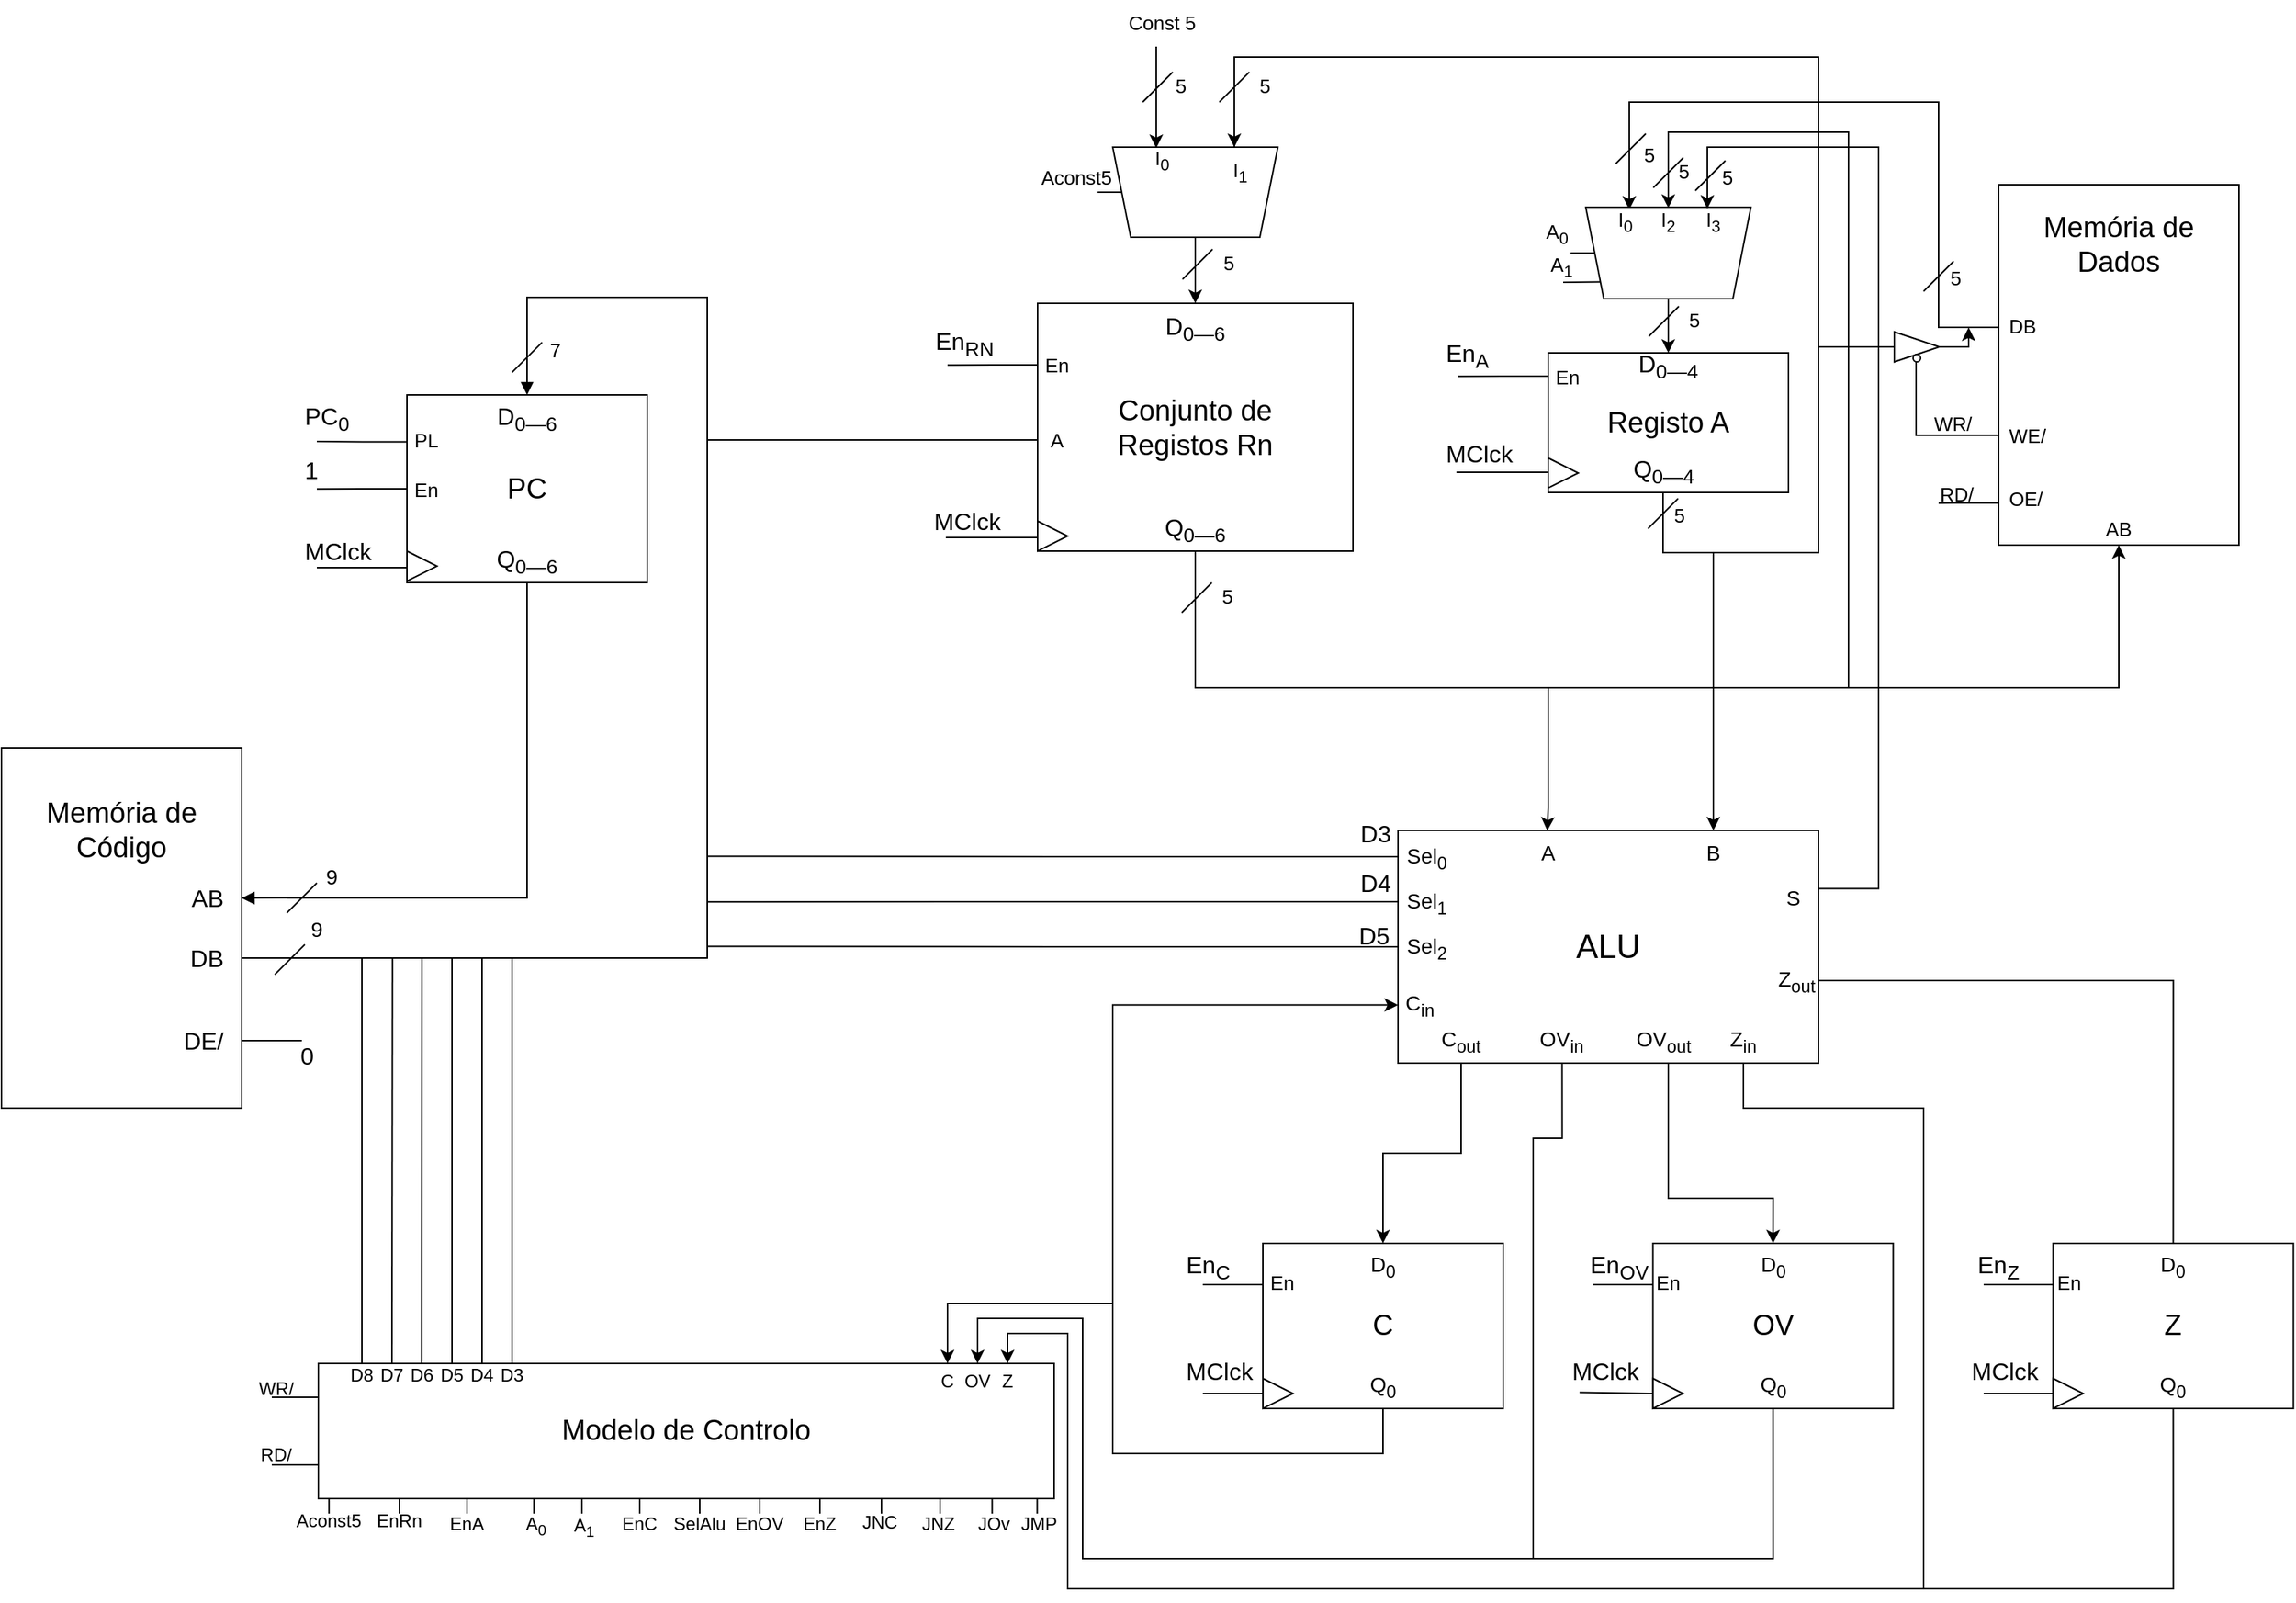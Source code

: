 <mxfile version="17.4.2" type="device"><diagram id="3UrKu_EOQ7YoKkpUa2eM" name="Page-1"><mxGraphModel dx="1382" dy="1416" grid="1" gridSize="10" guides="1" tooltips="1" connect="1" arrows="1" fold="1" page="1" pageScale="1" pageWidth="1654" pageHeight="1169" background="none" math="0" shadow="0"><root><mxCell id="0"/><mxCell id="1" parent="0"/><mxCell id="qKeA7V4DAjcns6O3AAoD-2" value="&lt;span style=&quot;font-size: 19px&quot;&gt;Memória de Código&lt;/span&gt;&lt;br style=&quot;font-size: 19px&quot;&gt;&lt;br&gt;&lt;br&gt;&lt;br&gt;&lt;br&gt;&lt;br&gt;&lt;br style=&quot;font-size: 19px&quot;&gt;&lt;br style=&quot;font-size: 19px&quot;&gt;&lt;br style=&quot;font-size: 19px&quot;&gt;&lt;br style=&quot;font-size: 19px&quot;&gt;" style="rounded=0;whiteSpace=wrap;html=1;" vertex="1" parent="1"><mxGeometry x="80" y="500" width="160" height="240" as="geometry"/></mxCell><mxCell id="qKeA7V4DAjcns6O3AAoD-157" style="edgeStyle=orthogonalEdgeStyle;rounded=0;orthogonalLoop=1;jettySize=auto;html=1;fontSize=14;fontColor=#000000;endArrow=classic;endFill=1;entryX=0.5;entryY=1;entryDx=0;entryDy=0;" edge="1" parent="1" target="qKeA7V4DAjcns6O3AAoD-3"><mxGeometry relative="1" as="geometry"><mxPoint x="1100" y="460" as="sourcePoint"/><Array as="points"><mxPoint x="1270" y="460"/><mxPoint x="1300" y="460"/><mxPoint x="1310" y="460"/><mxPoint x="1490" y="460"/></Array></mxGeometry></mxCell><mxCell id="qKeA7V4DAjcns6O3AAoD-3" value="&lt;font style=&quot;font-size: 19px&quot;&gt;Memória de Dados&lt;br&gt;&lt;br&gt;&lt;br&gt;&lt;br&gt;&lt;br&gt;&lt;br&gt;&lt;br&gt;&lt;br&gt;&lt;/font&gt;" style="rounded=0;whiteSpace=wrap;html=1;" vertex="1" parent="1"><mxGeometry x="1410" y="125" width="160" height="240" as="geometry"/></mxCell><mxCell id="qKeA7V4DAjcns6O3AAoD-8" style="edgeStyle=orthogonalEdgeStyle;rounded=0;orthogonalLoop=1;jettySize=auto;html=1;exitX=0;exitY=0.5;exitDx=0;exitDy=0;fontSize=16;endArrow=none;endFill=0;" edge="1" parent="1" source="qKeA7V4DAjcns6O3AAoD-4"><mxGeometry relative="1" as="geometry"><mxPoint x="290" y="327.571" as="targetPoint"/></mxGeometry></mxCell><mxCell id="qKeA7V4DAjcns6O3AAoD-10" style="edgeStyle=orthogonalEdgeStyle;rounded=0;orthogonalLoop=1;jettySize=auto;html=1;exitX=0.005;exitY=0.912;exitDx=0;exitDy=0;fontSize=16;endArrow=none;endFill=0;exitPerimeter=0;" edge="1" parent="1" source="qKeA7V4DAjcns6O3AAoD-4"><mxGeometry relative="1" as="geometry"><mxPoint x="290" y="380" as="targetPoint"/><Array as="points"><mxPoint x="351" y="380"/></Array></mxGeometry></mxCell><mxCell id="qKeA7V4DAjcns6O3AAoD-30" style="edgeStyle=orthogonalEdgeStyle;rounded=0;orthogonalLoop=1;jettySize=auto;html=1;exitX=0;exitY=0.25;exitDx=0;exitDy=0;fontSize=14;endArrow=none;endFill=0;" edge="1" parent="1" source="qKeA7V4DAjcns6O3AAoD-4"><mxGeometry relative="1" as="geometry"><mxPoint x="290" y="296" as="targetPoint"/></mxGeometry></mxCell><mxCell id="qKeA7V4DAjcns6O3AAoD-4" value="PC" style="rounded=0;whiteSpace=wrap;html=1;fontSize=19;" vertex="1" parent="1"><mxGeometry x="350" y="265" width="160" height="125" as="geometry"/></mxCell><mxCell id="qKeA7V4DAjcns6O3AAoD-6" value="&lt;font style=&quot;font-size: 16px&quot;&gt;PC&lt;sub&gt;0&lt;/sub&gt;&lt;/font&gt;" style="text;html=1;strokeColor=none;fillColor=none;align=left;verticalAlign=middle;whiteSpace=wrap;rounded=0;fontSize=19;" vertex="1" parent="1"><mxGeometry x="280" y="265" width="60" height="30" as="geometry"/></mxCell><mxCell id="qKeA7V4DAjcns6O3AAoD-9" value="&lt;span style=&quot;font-size: 16px&quot;&gt;1&lt;/span&gt;" style="text;html=1;strokeColor=none;fillColor=none;align=left;verticalAlign=middle;whiteSpace=wrap;rounded=0;fontSize=19;" vertex="1" parent="1"><mxGeometry x="280" y="300" width="60" height="30" as="geometry"/></mxCell><mxCell id="qKeA7V4DAjcns6O3AAoD-11" value="&lt;span style=&quot;font-size: 16px&quot;&gt;MClck&lt;/span&gt;" style="text;html=1;strokeColor=none;fillColor=none;align=left;verticalAlign=middle;whiteSpace=wrap;rounded=0;fontSize=19;" vertex="1" parent="1"><mxGeometry x="280" y="354" width="60" height="30" as="geometry"/></mxCell><mxCell id="qKeA7V4DAjcns6O3AAoD-13" value="&lt;span style=&quot;font-size: 16px&quot;&gt;AB&lt;/span&gt;" style="text;html=1;strokeColor=none;fillColor=none;align=right;verticalAlign=middle;whiteSpace=wrap;rounded=0;fontSize=19;" vertex="1" parent="1"><mxGeometry x="170" y="585" width="60" height="30" as="geometry"/></mxCell><mxCell id="qKeA7V4DAjcns6O3AAoD-26" style="edgeStyle=orthogonalEdgeStyle;rounded=0;orthogonalLoop=1;jettySize=auto;html=1;entryX=0.5;entryY=0;entryDx=0;entryDy=0;fontSize=14;endArrow=block;endFill=1;" edge="1" parent="1" target="qKeA7V4DAjcns6O3AAoD-21"><mxGeometry relative="1" as="geometry"><mxPoint x="240" y="640" as="sourcePoint"/><Array as="points"><mxPoint x="550" y="640"/><mxPoint x="550" y="200"/><mxPoint x="430" y="200"/></Array></mxGeometry></mxCell><mxCell id="qKeA7V4DAjcns6O3AAoD-14" value="&lt;span style=&quot;font-size: 16px&quot;&gt;DB&lt;/span&gt;" style="text;html=1;strokeColor=none;fillColor=none;align=right;verticalAlign=middle;whiteSpace=wrap;rounded=0;fontSize=19;" vertex="1" parent="1"><mxGeometry x="170" y="625" width="60" height="30" as="geometry"/></mxCell><mxCell id="qKeA7V4DAjcns6O3AAoD-17" value="" style="edgeStyle=orthogonalEdgeStyle;rounded=0;orthogonalLoop=1;jettySize=auto;html=1;fontSize=16;endArrow=none;endFill=0;" edge="1" parent="1"><mxGeometry relative="1" as="geometry"><mxPoint x="240" y="695" as="sourcePoint"/><mxPoint x="280" y="695" as="targetPoint"/><Array as="points"><mxPoint x="280" y="695"/><mxPoint x="280" y="695"/></Array></mxGeometry></mxCell><mxCell id="qKeA7V4DAjcns6O3AAoD-15" value="&lt;span style=&quot;font-size: 16px&quot;&gt;DE/&lt;br&gt;&lt;/span&gt;" style="text;html=1;strokeColor=none;fillColor=none;align=right;verticalAlign=middle;whiteSpace=wrap;rounded=0;fontSize=19;" vertex="1" parent="1"><mxGeometry x="170" y="680" width="60" height="30" as="geometry"/></mxCell><mxCell id="qKeA7V4DAjcns6O3AAoD-19" value="" style="edgeStyle=orthogonalEdgeStyle;rounded=0;orthogonalLoop=1;jettySize=auto;html=1;fontSize=16;endArrow=block;endFill=1;" edge="1" parent="1"><mxGeometry relative="1" as="geometry"><mxPoint x="240" y="599.88" as="sourcePoint"/><mxPoint x="240" y="600.08" as="targetPoint"/><Array as="points"><mxPoint x="270" y="599.88"/><mxPoint x="270" y="599.88"/></Array></mxGeometry></mxCell><mxCell id="qKeA7V4DAjcns6O3AAoD-22" style="edgeStyle=orthogonalEdgeStyle;rounded=0;orthogonalLoop=1;jettySize=auto;html=1;exitX=0.5;exitY=1;exitDx=0;exitDy=0;fontSize=16;endArrow=none;endFill=0;" edge="1" parent="1" source="qKeA7V4DAjcns6O3AAoD-20"><mxGeometry relative="1" as="geometry"><mxPoint x="270" y="600" as="targetPoint"/><Array as="points"><mxPoint x="430" y="600"/></Array></mxGeometry></mxCell><mxCell id="qKeA7V4DAjcns6O3AAoD-20" value="&lt;span style=&quot;font-size: 16px&quot;&gt;Q&lt;sub&gt;0—6&lt;/sub&gt;&lt;/span&gt;" style="text;html=1;strokeColor=none;fillColor=none;align=center;verticalAlign=middle;whiteSpace=wrap;rounded=0;fontSize=19;" vertex="1" parent="1"><mxGeometry x="400" y="360" width="60" height="30" as="geometry"/></mxCell><mxCell id="qKeA7V4DAjcns6O3AAoD-21" value="&lt;span style=&quot;font-size: 16px&quot;&gt;D&lt;sub&gt;0—6&lt;/sub&gt;&lt;/span&gt;" style="text;html=1;strokeColor=none;fillColor=none;align=center;verticalAlign=middle;whiteSpace=wrap;rounded=0;fontSize=19;" vertex="1" parent="1"><mxGeometry x="400" y="265" width="60" height="30" as="geometry"/></mxCell><mxCell id="qKeA7V4DAjcns6O3AAoD-23" value="" style="endArrow=none;html=1;rounded=0;fontSize=16;" edge="1" parent="1"><mxGeometry width="50" height="50" relative="1" as="geometry"><mxPoint x="270" y="610" as="sourcePoint"/><mxPoint x="290" y="590" as="targetPoint"/></mxGeometry></mxCell><mxCell id="qKeA7V4DAjcns6O3AAoD-24" value="&lt;font style=&quot;font-size: 14px&quot;&gt;9&lt;/font&gt;" style="text;html=1;strokeColor=none;fillColor=none;align=center;verticalAlign=middle;whiteSpace=wrap;rounded=0;fontSize=19;" vertex="1" parent="1"><mxGeometry x="290" y="570" width="20" height="30" as="geometry"/></mxCell><mxCell id="qKeA7V4DAjcns6O3AAoD-27" value="" style="endArrow=none;html=1;rounded=0;fontSize=16;" edge="1" parent="1"><mxGeometry width="50" height="50" relative="1" as="geometry"><mxPoint x="420" y="250" as="sourcePoint"/><mxPoint x="440" y="230" as="targetPoint"/></mxGeometry></mxCell><mxCell id="qKeA7V4DAjcns6O3AAoD-28" value="" style="triangle;whiteSpace=wrap;html=1;fontSize=14;" vertex="1" parent="1"><mxGeometry x="350" y="369" width="20" height="20" as="geometry"/></mxCell><mxCell id="qKeA7V4DAjcns6O3AAoD-29" value="&lt;font style=&quot;font-size: 13px&quot;&gt;PL&lt;/font&gt;" style="text;html=1;strokeColor=none;fillColor=none;align=center;verticalAlign=middle;whiteSpace=wrap;rounded=0;fontSize=14;" vertex="1" parent="1"><mxGeometry x="350" y="280" width="26" height="30" as="geometry"/></mxCell><mxCell id="qKeA7V4DAjcns6O3AAoD-31" value="&lt;font style=&quot;font-size: 13px&quot;&gt;En&lt;/font&gt;" style="text;html=1;strokeColor=none;fillColor=none;align=center;verticalAlign=middle;whiteSpace=wrap;rounded=0;fontSize=14;" vertex="1" parent="1"><mxGeometry x="350" y="312.5" width="26" height="30" as="geometry"/></mxCell><mxCell id="qKeA7V4DAjcns6O3AAoD-33" value="&lt;span style=&quot;font-size: 13px&quot;&gt;&amp;nbsp;7&lt;/span&gt;" style="text;html=1;strokeColor=none;fillColor=none;align=center;verticalAlign=middle;whiteSpace=wrap;rounded=0;fontSize=14;" vertex="1" parent="1"><mxGeometry x="434" y="220" width="26" height="30" as="geometry"/></mxCell><mxCell id="qKeA7V4DAjcns6O3AAoD-36" style="edgeStyle=orthogonalEdgeStyle;rounded=0;orthogonalLoop=1;jettySize=auto;html=1;exitX=0;exitY=0.5;exitDx=0;exitDy=0;fontSize=16;endArrow=none;endFill=0;" edge="1" parent="1"><mxGeometry relative="1" as="geometry"><mxPoint x="708.89" y="360" as="targetPoint"/><Array as="points"><mxPoint x="770" y="360"/></Array><mxPoint x="770" y="363" as="sourcePoint"/></mxGeometry></mxCell><mxCell id="qKeA7V4DAjcns6O3AAoD-38" value="Conjunto de &lt;br&gt;Registos Rn" style="rounded=0;whiteSpace=wrap;html=1;fontSize=19;" vertex="1" parent="1"><mxGeometry x="770" y="204" width="210" height="165" as="geometry"/></mxCell><mxCell id="qKeA7V4DAjcns6O3AAoD-39" value="&lt;span style=&quot;font-size: 16px&quot;&gt;En&lt;sub&gt;RN&lt;/sub&gt;&lt;/span&gt;" style="text;html=1;strokeColor=none;fillColor=none;align=left;verticalAlign=middle;whiteSpace=wrap;rounded=0;fontSize=19;" vertex="1" parent="1"><mxGeometry x="700" y="215" width="60" height="30" as="geometry"/></mxCell><mxCell id="qKeA7V4DAjcns6O3AAoD-41" value="&lt;span style=&quot;font-size: 16px&quot;&gt;MClck&lt;/span&gt;" style="text;html=1;strokeColor=none;fillColor=none;align=left;verticalAlign=middle;whiteSpace=wrap;rounded=0;fontSize=19;" vertex="1" parent="1"><mxGeometry x="698.89" y="334" width="60" height="30" as="geometry"/></mxCell><mxCell id="qKeA7V4DAjcns6O3AAoD-152" style="edgeStyle=orthogonalEdgeStyle;rounded=0;orthogonalLoop=1;jettySize=auto;html=1;exitX=0.5;exitY=1;exitDx=0;exitDy=0;fontSize=14;fontColor=#000000;endArrow=classic;endFill=1;entryX=0.355;entryY=0.001;entryDx=0;entryDy=0;entryPerimeter=0;" edge="1" parent="1" source="qKeA7V4DAjcns6O3AAoD-42" target="qKeA7V4DAjcns6O3AAoD-139"><mxGeometry relative="1" as="geometry"><mxPoint x="1110" y="550" as="targetPoint"/><Array as="points"><mxPoint x="875" y="460"/><mxPoint x="1110" y="460"/><mxPoint x="1110" y="540"/><mxPoint x="1109" y="540"/></Array></mxGeometry></mxCell><mxCell id="qKeA7V4DAjcns6O3AAoD-42" value="&lt;span style=&quot;font-size: 16px&quot;&gt;Q&lt;sub&gt;0—6&lt;/sub&gt;&lt;/span&gt;" style="text;html=1;strokeColor=none;fillColor=none;align=center;verticalAlign=middle;whiteSpace=wrap;rounded=0;fontSize=19;" vertex="1" parent="1"><mxGeometry x="845" y="339" width="60" height="30" as="geometry"/></mxCell><mxCell id="qKeA7V4DAjcns6O3AAoD-43" value="&lt;span style=&quot;font-size: 16px&quot;&gt;D&lt;sub&gt;0—6&lt;/sub&gt;&lt;/span&gt;" style="text;html=1;strokeColor=none;fillColor=none;align=center;verticalAlign=middle;whiteSpace=wrap;rounded=0;fontSize=19;" vertex="1" parent="1"><mxGeometry x="845" y="205" width="60" height="30" as="geometry"/></mxCell><mxCell id="qKeA7V4DAjcns6O3AAoD-45" value="" style="triangle;whiteSpace=wrap;html=1;fontSize=14;" vertex="1" parent="1"><mxGeometry x="770" y="349" width="20" height="20" as="geometry"/></mxCell><mxCell id="qKeA7V4DAjcns6O3AAoD-50" style="edgeStyle=orthogonalEdgeStyle;rounded=0;orthogonalLoop=1;jettySize=auto;html=1;exitX=0;exitY=0.5;exitDx=0;exitDy=0;fontSize=13;endArrow=none;endFill=0;" edge="1" parent="1" source="qKeA7V4DAjcns6O3AAoD-47"><mxGeometry relative="1" as="geometry"><mxPoint x="710" y="245.111" as="targetPoint"/></mxGeometry></mxCell><mxCell id="qKeA7V4DAjcns6O3AAoD-47" value="&lt;font style=&quot;font-size: 13px&quot;&gt;En&lt;/font&gt;" style="text;html=1;strokeColor=none;fillColor=none;align=center;verticalAlign=middle;whiteSpace=wrap;rounded=0;fontSize=14;" vertex="1" parent="1"><mxGeometry x="770" y="230" width="26" height="30" as="geometry"/></mxCell><mxCell id="qKeA7V4DAjcns6O3AAoD-57" style="edgeStyle=orthogonalEdgeStyle;rounded=0;orthogonalLoop=1;jettySize=auto;html=1;fontSize=13;fontColor=#000000;endArrow=classic;endFill=1;entryX=0.095;entryY=0.675;entryDx=0;entryDy=0;entryPerimeter=0;" edge="1" parent="1"><mxGeometry relative="1" as="geometry"><mxPoint x="849" y="100.6" as="targetPoint"/><mxPoint x="849" y="33" as="sourcePoint"/></mxGeometry></mxCell><mxCell id="qKeA7V4DAjcns6O3AAoD-58" style="edgeStyle=orthogonalEdgeStyle;rounded=0;orthogonalLoop=1;jettySize=auto;html=1;exitX=1;exitY=0.5;exitDx=0;exitDy=-5;exitPerimeter=0;entryX=0.5;entryY=0;entryDx=0;entryDy=0;fontSize=13;fontColor=#000000;endArrow=classic;endFill=1;" edge="1" parent="1" source="qKeA7V4DAjcns6O3AAoD-51" target="qKeA7V4DAjcns6O3AAoD-38"><mxGeometry relative="1" as="geometry"/></mxCell><object label="" id="qKeA7V4DAjcns6O3AAoD-51"><mxCell style="shadow=0;dashed=0;align=center;html=1;strokeWidth=1;shape=mxgraph.electrical.abstract.mux2;fontSize=13;direction=south;" vertex="1" parent="1"><mxGeometry x="810" y="90" width="120" height="80" as="geometry"/></mxCell></object><mxCell id="qKeA7V4DAjcns6O3AAoD-52" value="" style="rounded=0;whiteSpace=wrap;html=1;fontSize=13;strokeColor=none;points=[];" vertex="1" parent="1"><mxGeometry x="823.5" y="101" width="103" height="10" as="geometry"/></mxCell><mxCell id="qKeA7V4DAjcns6O3AAoD-53" value="Aconst5" style="text;html=1;strokeColor=none;fillColor=none;align=center;verticalAlign=middle;whiteSpace=wrap;rounded=0;fontSize=13;fontColor=#000000;" vertex="1" parent="1"><mxGeometry x="766" y="105" width="60" height="30" as="geometry"/></mxCell><mxCell id="qKeA7V4DAjcns6O3AAoD-54" value="" style="rounded=0;whiteSpace=wrap;html=1;fontSize=13;fontColor=#000000;strokeColor=none;" vertex="1" parent="1"><mxGeometry x="801" y="132" width="24" height="10" as="geometry"/></mxCell><mxCell id="qKeA7V4DAjcns6O3AAoD-59" style="edgeStyle=orthogonalEdgeStyle;rounded=0;orthogonalLoop=1;jettySize=auto;html=1;fontSize=13;fontColor=#000000;endArrow=classic;endFill=1;entryX=0.095;entryY=0.675;entryDx=0;entryDy=0;entryPerimeter=0;" edge="1" parent="1"><mxGeometry relative="1" as="geometry"><mxPoint x="901" y="100.0" as="targetPoint"/><mxPoint x="910" y="40" as="sourcePoint"/><Array as="points"><mxPoint x="901" y="40"/></Array></mxGeometry></mxCell><mxCell id="qKeA7V4DAjcns6O3AAoD-62" value="" style="endArrow=none;html=1;rounded=0;fontSize=16;" edge="1" parent="1"><mxGeometry width="50" height="50" relative="1" as="geometry"><mxPoint x="840" y="70" as="sourcePoint"/><mxPoint x="860" y="50" as="targetPoint"/></mxGeometry></mxCell><mxCell id="qKeA7V4DAjcns6O3AAoD-63" value="5" style="text;html=1;strokeColor=none;fillColor=none;align=center;verticalAlign=middle;whiteSpace=wrap;rounded=0;fontSize=13;fontColor=#000000;" vertex="1" parent="1"><mxGeometry x="852.5" y="44" width="25" height="30" as="geometry"/></mxCell><mxCell id="qKeA7V4DAjcns6O3AAoD-64" value="I&lt;sub&gt;0&lt;/sub&gt;" style="text;html=1;strokeColor=none;fillColor=none;align=center;verticalAlign=middle;whiteSpace=wrap;rounded=0;fontSize=13;fontColor=#000000;" vertex="1" parent="1"><mxGeometry x="822.5" y="94" width="60" height="30" as="geometry"/></mxCell><mxCell id="qKeA7V4DAjcns6O3AAoD-67" value="I&lt;sub&gt;1&lt;/sub&gt;" style="text;html=1;strokeColor=none;fillColor=none;align=center;verticalAlign=middle;whiteSpace=wrap;rounded=0;fontSize=13;fontColor=#000000;" vertex="1" parent="1"><mxGeometry x="895" y="102" width="20" height="30" as="geometry"/></mxCell><mxCell id="qKeA7V4DAjcns6O3AAoD-68" value="" style="endArrow=none;html=1;rounded=0;fontSize=13;fontColor=#000000;" edge="1" parent="1"><mxGeometry width="50" height="50" relative="1" as="geometry"><mxPoint x="905" y="40" as="sourcePoint"/><mxPoint x="1220" y="370" as="targetPoint"/><Array as="points"><mxPoint x="1290" y="40"/><mxPoint x="1290" y="210"/><mxPoint x="1290" y="370"/></Array></mxGeometry></mxCell><mxCell id="qKeA7V4DAjcns6O3AAoD-72" value="5" style="text;html=1;strokeColor=none;fillColor=none;align=center;verticalAlign=middle;whiteSpace=wrap;rounded=0;fontSize=13;fontColor=#000000;" vertex="1" parent="1"><mxGeometry x="909" y="44" width="25" height="30" as="geometry"/></mxCell><mxCell id="qKeA7V4DAjcns6O3AAoD-73" value="" style="endArrow=none;html=1;rounded=0;fontSize=16;" edge="1" parent="1"><mxGeometry width="50" height="50" relative="1" as="geometry"><mxPoint x="891" y="70.0" as="sourcePoint"/><mxPoint x="911" y="50" as="targetPoint"/></mxGeometry></mxCell><mxCell id="qKeA7V4DAjcns6O3AAoD-75" style="edgeStyle=orthogonalEdgeStyle;rounded=0;orthogonalLoop=1;jettySize=auto;html=1;fontSize=13;fontColor=#000000;endArrow=none;endFill=0;entryX=0;entryY=0.5;entryDx=0;entryDy=0;" edge="1" parent="1" target="qKeA7V4DAjcns6O3AAoD-74"><mxGeometry relative="1" as="geometry"><mxPoint x="550" y="295" as="targetPoint"/><mxPoint x="550" y="295" as="sourcePoint"/><Array as="points"><mxPoint x="550" y="295"/></Array></mxGeometry></mxCell><mxCell id="qKeA7V4DAjcns6O3AAoD-74" value="&lt;font style=&quot;font-size: 13px&quot;&gt;A&lt;/font&gt;" style="text;html=1;strokeColor=none;fillColor=none;align=center;verticalAlign=middle;whiteSpace=wrap;rounded=0;fontSize=14;" vertex="1" parent="1"><mxGeometry x="770" y="280" width="26" height="30" as="geometry"/></mxCell><mxCell id="qKeA7V4DAjcns6O3AAoD-76" value="DB" style="text;html=1;strokeColor=none;fillColor=none;align=left;verticalAlign=middle;whiteSpace=wrap;rounded=0;fontSize=13;fontColor=#000000;" vertex="1" parent="1"><mxGeometry x="1415" y="204" width="60" height="30" as="geometry"/></mxCell><mxCell id="qKeA7V4DAjcns6O3AAoD-77" value="WE/" style="text;html=1;strokeColor=none;fillColor=none;align=left;verticalAlign=middle;whiteSpace=wrap;rounded=0;fontSize=13;fontColor=#000000;" vertex="1" parent="1"><mxGeometry x="1415" y="277" width="60" height="30" as="geometry"/></mxCell><mxCell id="qKeA7V4DAjcns6O3AAoD-165" style="edgeStyle=orthogonalEdgeStyle;rounded=0;orthogonalLoop=1;jettySize=auto;html=1;fontSize=14;fontColor=#000000;endArrow=none;endFill=0;" edge="1" parent="1"><mxGeometry relative="1" as="geometry"><mxPoint x="1370.0" y="337.074" as="targetPoint"/><mxPoint x="1410" y="337" as="sourcePoint"/><Array as="points"><mxPoint x="1380" y="337"/><mxPoint x="1380" y="337"/></Array></mxGeometry></mxCell><mxCell id="qKeA7V4DAjcns6O3AAoD-78" value="OE/" style="text;html=1;strokeColor=none;fillColor=none;align=left;verticalAlign=middle;whiteSpace=wrap;rounded=0;fontSize=13;fontColor=#000000;" vertex="1" parent="1"><mxGeometry x="1415" y="319.25" width="60" height="30" as="geometry"/></mxCell><mxCell id="qKeA7V4DAjcns6O3AAoD-82" value="AB" style="text;html=1;strokeColor=none;fillColor=none;align=center;verticalAlign=middle;whiteSpace=wrap;rounded=0;fontSize=13;fontColor=#000000;" vertex="1" parent="1"><mxGeometry x="1460" y="339" width="60" height="30" as="geometry"/></mxCell><mxCell id="qKeA7V4DAjcns6O3AAoD-303" style="edgeStyle=orthogonalEdgeStyle;rounded=0;orthogonalLoop=1;jettySize=auto;html=1;exitX=0;exitY=0.75;exitDx=0;exitDy=0;fontSize=22;fontColor=#000000;endArrow=none;endFill=0;" edge="1" parent="1" source="qKeA7V4DAjcns6O3AAoD-83"><mxGeometry relative="1" as="geometry"><mxPoint x="260" y="978" as="targetPoint"/></mxGeometry></mxCell><mxCell id="qKeA7V4DAjcns6O3AAoD-304" style="edgeStyle=orthogonalEdgeStyle;rounded=0;orthogonalLoop=1;jettySize=auto;html=1;exitX=0;exitY=0.25;exitDx=0;exitDy=0;fontSize=22;fontColor=#000000;endArrow=none;endFill=0;" edge="1" parent="1" source="qKeA7V4DAjcns6O3AAoD-83"><mxGeometry relative="1" as="geometry"><mxPoint x="260" y="932.462" as="targetPoint"/></mxGeometry></mxCell><mxCell id="qKeA7V4DAjcns6O3AAoD-83" value="&lt;font style=&quot;font-size: 19px&quot;&gt;Modelo de Controlo&lt;/font&gt;" style="rounded=0;whiteSpace=wrap;html=1;fontSize=13;fontColor=#000000;" vertex="1" parent="1"><mxGeometry x="291" y="910" width="490" height="90" as="geometry"/></mxCell><mxCell id="qKeA7V4DAjcns6O3AAoD-84" value="" style="endArrow=none;html=1;rounded=0;fontSize=16;" edge="1" parent="1"><mxGeometry width="50" height="50" relative="1" as="geometry"><mxPoint x="262" y="651" as="sourcePoint"/><mxPoint x="282" y="631" as="targetPoint"/></mxGeometry></mxCell><mxCell id="qKeA7V4DAjcns6O3AAoD-85" value="&lt;font style=&quot;font-size: 14px&quot;&gt;9&lt;/font&gt;" style="text;html=1;strokeColor=none;fillColor=none;align=center;verticalAlign=middle;whiteSpace=wrap;rounded=0;fontSize=19;" vertex="1" parent="1"><mxGeometry x="280" y="605" width="20" height="30" as="geometry"/></mxCell><mxCell id="qKeA7V4DAjcns6O3AAoD-100" value="" style="endArrow=none;html=1;rounded=0;fontSize=19;fontColor=#000000;exitX=0.1;exitY=0;exitDx=0;exitDy=0;exitPerimeter=0;" edge="1" parent="1" source="qKeA7V4DAjcns6O3AAoD-83"><mxGeometry width="50" height="50" relative="1" as="geometry"><mxPoint x="330.351" y="790" as="sourcePoint"/><mxPoint x="340.351" y="640" as="targetPoint"/></mxGeometry></mxCell><mxCell id="qKeA7V4DAjcns6O3AAoD-106" style="edgeStyle=orthogonalEdgeStyle;rounded=0;orthogonalLoop=1;jettySize=auto;html=1;exitX=0.201;exitY=0.013;exitDx=0;exitDy=0;exitPerimeter=0;fontSize=19;fontColor=#000000;endArrow=none;endFill=0;" edge="1" parent="1"><mxGeometry relative="1" as="geometry"><mxPoint x="360" y="640" as="targetPoint"/><mxPoint x="359.79" y="910.0" as="sourcePoint"/><Array as="points"><mxPoint x="360" y="850"/><mxPoint x="360" y="850"/></Array></mxGeometry></mxCell><mxCell id="qKeA7V4DAjcns6O3AAoD-107" style="edgeStyle=orthogonalEdgeStyle;rounded=0;orthogonalLoop=1;jettySize=auto;html=1;exitX=0.201;exitY=0.013;exitDx=0;exitDy=0;exitPerimeter=0;fontSize=19;fontColor=#000000;endArrow=none;endFill=0;" edge="1" parent="1"><mxGeometry relative="1" as="geometry"><mxPoint x="320" y="640" as="targetPoint"/><mxPoint x="320.0" y="910.0" as="sourcePoint"/></mxGeometry></mxCell><mxCell id="qKeA7V4DAjcns6O3AAoD-108" style="edgeStyle=orthogonalEdgeStyle;rounded=0;orthogonalLoop=1;jettySize=auto;html=1;exitX=0.201;exitY=0.013;exitDx=0;exitDy=0;exitPerimeter=0;fontSize=19;fontColor=#000000;endArrow=none;endFill=0;" edge="1" parent="1"><mxGeometry relative="1" as="geometry"><mxPoint x="380" y="640" as="targetPoint"/><mxPoint x="380.0" y="910.0" as="sourcePoint"/></mxGeometry></mxCell><mxCell id="qKeA7V4DAjcns6O3AAoD-109" style="edgeStyle=orthogonalEdgeStyle;rounded=0;orthogonalLoop=1;jettySize=auto;html=1;exitX=0.201;exitY=0.013;exitDx=0;exitDy=0;exitPerimeter=0;fontSize=19;fontColor=#000000;endArrow=none;endFill=0;" edge="1" parent="1"><mxGeometry relative="1" as="geometry"><mxPoint x="400" y="640" as="targetPoint"/><mxPoint x="400.0" y="910.0" as="sourcePoint"/></mxGeometry></mxCell><mxCell id="qKeA7V4DAjcns6O3AAoD-110" style="edgeStyle=orthogonalEdgeStyle;rounded=0;orthogonalLoop=1;jettySize=auto;html=1;exitX=0.201;exitY=0.013;exitDx=0;exitDy=0;exitPerimeter=0;fontSize=19;fontColor=#000000;endArrow=none;endFill=0;" edge="1" parent="1"><mxGeometry relative="1" as="geometry"><mxPoint x="420" y="640" as="targetPoint"/><mxPoint x="420.0" y="910.0" as="sourcePoint"/></mxGeometry></mxCell><mxCell id="qKeA7V4DAjcns6O3AAoD-111" value="&lt;font style=&quot;font-size: 12px&quot;&gt;D8&lt;/font&gt;" style="text;html=1;strokeColor=none;fillColor=none;align=center;verticalAlign=middle;whiteSpace=wrap;rounded=0;fontSize=19;fontColor=#000000;" vertex="1" parent="1"><mxGeometry x="310" y="901" width="20" height="30" as="geometry"/></mxCell><mxCell id="qKeA7V4DAjcns6O3AAoD-112" value="&lt;font style=&quot;font-size: 12px&quot;&gt;D7&lt;/font&gt;" style="text;html=1;strokeColor=none;fillColor=none;align=center;verticalAlign=middle;whiteSpace=wrap;rounded=0;fontSize=19;fontColor=#000000;" vertex="1" parent="1"><mxGeometry x="330" y="901" width="20" height="30" as="geometry"/></mxCell><mxCell id="qKeA7V4DAjcns6O3AAoD-113" value="&lt;font style=&quot;font-size: 12px&quot;&gt;D6&lt;/font&gt;" style="text;html=1;strokeColor=none;fillColor=none;align=center;verticalAlign=middle;whiteSpace=wrap;rounded=0;fontSize=19;fontColor=#000000;" vertex="1" parent="1"><mxGeometry x="350" y="901" width="20" height="30" as="geometry"/></mxCell><mxCell id="qKeA7V4DAjcns6O3AAoD-114" value="&lt;font style=&quot;font-size: 12px&quot;&gt;D5&lt;/font&gt;" style="text;html=1;strokeColor=none;fillColor=none;align=center;verticalAlign=middle;whiteSpace=wrap;rounded=0;fontSize=19;fontColor=#000000;" vertex="1" parent="1"><mxGeometry x="370" y="901" width="20" height="30" as="geometry"/></mxCell><mxCell id="qKeA7V4DAjcns6O3AAoD-115" value="&lt;font style=&quot;font-size: 12px&quot;&gt;D4&lt;/font&gt;" style="text;html=1;strokeColor=none;fillColor=none;align=center;verticalAlign=middle;whiteSpace=wrap;rounded=0;fontSize=19;fontColor=#000000;" vertex="1" parent="1"><mxGeometry x="390" y="901" width="20" height="30" as="geometry"/></mxCell><mxCell id="qKeA7V4DAjcns6O3AAoD-116" value="&lt;font style=&quot;font-size: 12px&quot;&gt;D3&lt;/font&gt;" style="text;html=1;strokeColor=none;fillColor=none;align=center;verticalAlign=middle;whiteSpace=wrap;rounded=0;fontSize=19;fontColor=#000000;" vertex="1" parent="1"><mxGeometry x="410" y="901" width="20" height="30" as="geometry"/></mxCell><mxCell id="qKeA7V4DAjcns6O3AAoD-119" value="" style="endArrow=none;html=1;rounded=0;fontSize=12;fontColor=#000000;" edge="1" parent="1"><mxGeometry width="50" height="50" relative="1" as="geometry"><mxPoint x="298.11" y="1010" as="sourcePoint"/><mxPoint x="298.11" y="1000" as="targetPoint"/></mxGeometry></mxCell><mxCell id="qKeA7V4DAjcns6O3AAoD-120" value="" style="endArrow=none;html=1;rounded=0;fontSize=12;fontColor=#000000;" edge="1" parent="1"><mxGeometry width="50" height="50" relative="1" as="geometry"><mxPoint x="345" y="1010" as="sourcePoint"/><mxPoint x="345" y="1000" as="targetPoint"/></mxGeometry></mxCell><mxCell id="qKeA7V4DAjcns6O3AAoD-122" value="" style="endArrow=none;html=1;rounded=0;fontSize=12;fontColor=#000000;" edge="1" parent="1"><mxGeometry width="50" height="50" relative="1" as="geometry"><mxPoint x="434.57" y="1010" as="sourcePoint"/><mxPoint x="434.57" y="1000" as="targetPoint"/></mxGeometry></mxCell><mxCell id="qKeA7V4DAjcns6O3AAoD-123" value="" style="endArrow=none;html=1;rounded=0;fontSize=12;fontColor=#000000;" edge="1" parent="1"><mxGeometry width="50" height="50" relative="1" as="geometry"><mxPoint x="466.49" y="1010" as="sourcePoint"/><mxPoint x="466.49" y="1000" as="targetPoint"/></mxGeometry></mxCell><mxCell id="qKeA7V4DAjcns6O3AAoD-124" value="" style="endArrow=none;html=1;rounded=0;fontSize=12;fontColor=#000000;" edge="1" parent="1"><mxGeometry width="50" height="50" relative="1" as="geometry"><mxPoint x="545.0" y="1010" as="sourcePoint"/><mxPoint x="545.0" y="1000" as="targetPoint"/></mxGeometry></mxCell><mxCell id="qKeA7V4DAjcns6O3AAoD-126" value="" style="endArrow=none;html=1;rounded=0;fontSize=12;fontColor=#000000;" edge="1" parent="1"><mxGeometry width="50" height="50" relative="1" as="geometry"><mxPoint x="505.0" y="1010" as="sourcePoint"/><mxPoint x="505.0" y="1000" as="targetPoint"/></mxGeometry></mxCell><mxCell id="qKeA7V4DAjcns6O3AAoD-127" value="&lt;font style=&quot;font-size: 12px&quot;&gt;Aconst5&lt;/font&gt;" style="text;html=1;strokeColor=none;fillColor=none;align=center;verticalAlign=middle;whiteSpace=wrap;rounded=0;fontSize=10;fontColor=#000000;" vertex="1" parent="1"><mxGeometry x="273.18" y="1010" width="50" height="10" as="geometry"/></mxCell><mxCell id="qKeA7V4DAjcns6O3AAoD-128" value="&lt;font style=&quot;font-size: 12px&quot;&gt;EnRn&lt;/font&gt;" style="text;html=1;strokeColor=none;fillColor=none;align=center;verticalAlign=middle;whiteSpace=wrap;rounded=0;fontSize=19;fontColor=#000000;" vertex="1" parent="1"><mxGeometry x="320" y="1008" width="50" height="10" as="geometry"/></mxCell><mxCell id="qKeA7V4DAjcns6O3AAoD-129" value="&lt;font style=&quot;font-size: 12px&quot;&gt;EnA&lt;/font&gt;" style="text;html=1;strokeColor=none;fillColor=none;align=center;verticalAlign=middle;whiteSpace=wrap;rounded=0;fontSize=19;fontColor=#000000;" vertex="1" parent="1"><mxGeometry x="365.08" y="1010" width="50" height="10" as="geometry"/></mxCell><mxCell id="qKeA7V4DAjcns6O3AAoD-130" value="&lt;font style=&quot;font-size: 12px&quot;&gt;A&lt;sub&gt;0&lt;/sub&gt;&lt;/font&gt;" style="text;html=1;strokeColor=none;fillColor=none;align=center;verticalAlign=middle;whiteSpace=wrap;rounded=0;fontSize=19;fontColor=#000000;" vertex="1" parent="1"><mxGeometry x="410.57" y="1010" width="50" height="10" as="geometry"/></mxCell><mxCell id="qKeA7V4DAjcns6O3AAoD-131" value="&lt;font style=&quot;font-size: 12px&quot;&gt;A&lt;sub&gt;1&lt;/sub&gt;&lt;/font&gt;" style="text;html=1;strokeColor=none;fillColor=none;align=center;verticalAlign=middle;whiteSpace=wrap;rounded=0;fontSize=19;fontColor=#000000;" vertex="1" parent="1"><mxGeometry x="443" y="1011" width="50" height="10" as="geometry"/></mxCell><mxCell id="qKeA7V4DAjcns6O3AAoD-133" value="" style="endArrow=none;html=1;rounded=0;fontSize=12;fontColor=#000000;" edge="1" parent="1"><mxGeometry width="50" height="50" relative="1" as="geometry"><mxPoint x="585.0" y="1010" as="sourcePoint"/><mxPoint x="585.0" y="1000" as="targetPoint"/></mxGeometry></mxCell><mxCell id="qKeA7V4DAjcns6O3AAoD-134" value="" style="endArrow=none;html=1;rounded=0;fontSize=12;fontColor=#000000;" edge="1" parent="1"><mxGeometry width="50" height="50" relative="1" as="geometry"><mxPoint x="625.0" y="1010" as="sourcePoint"/><mxPoint x="625.0" y="1000" as="targetPoint"/></mxGeometry></mxCell><mxCell id="qKeA7V4DAjcns6O3AAoD-136" value="&lt;span style=&quot;font-size: 12px&quot;&gt;EnC&lt;/span&gt;" style="text;html=1;strokeColor=none;fillColor=none;align=center;verticalAlign=middle;whiteSpace=wrap;rounded=0;fontSize=19;fontColor=#000000;" vertex="1" parent="1"><mxGeometry x="480.0" y="1010" width="50" height="10" as="geometry"/></mxCell><mxCell id="qKeA7V4DAjcns6O3AAoD-137" value="&lt;span style=&quot;font-size: 12px&quot;&gt;EnOV&lt;/span&gt;" style="text;html=1;strokeColor=none;fillColor=none;align=center;verticalAlign=middle;whiteSpace=wrap;rounded=0;fontSize=19;fontColor=#000000;" vertex="1" parent="1"><mxGeometry x="560" y="1010" width="50" height="10" as="geometry"/></mxCell><mxCell id="qKeA7V4DAjcns6O3AAoD-138" value="&lt;span style=&quot;font-size: 12px&quot;&gt;EnZ&lt;/span&gt;" style="text;html=1;strokeColor=none;fillColor=none;align=center;verticalAlign=middle;whiteSpace=wrap;rounded=0;fontSize=19;fontColor=#000000;" vertex="1" parent="1"><mxGeometry x="600" y="1010" width="50" height="10" as="geometry"/></mxCell><mxCell id="qKeA7V4DAjcns6O3AAoD-216" style="edgeStyle=orthogonalEdgeStyle;rounded=0;orthogonalLoop=1;jettySize=auto;html=1;exitX=1;exitY=0.25;exitDx=0;exitDy=0;fontSize=19;fontColor=#000000;endArrow=none;endFill=0;entryX=1;entryY=0.25;entryDx=0;entryDy=0;" edge="1" parent="1" target="qKeA7V4DAjcns6O3AAoD-139"><mxGeometry relative="1" as="geometry"><mxPoint x="1319.69" y="100" as="sourcePoint"/><Array as="points"><mxPoint x="1330" y="100"/><mxPoint x="1330" y="594"/></Array></mxGeometry></mxCell><mxCell id="qKeA7V4DAjcns6O3AAoD-139" value="&lt;font style=&quot;font-size: 22px&quot;&gt;ALU&lt;/font&gt;" style="rounded=0;whiteSpace=wrap;html=1;fontSize=12;fontColor=#000000;" vertex="1" parent="1"><mxGeometry x="1010" y="555" width="280" height="155" as="geometry"/></mxCell><mxCell id="qKeA7V4DAjcns6O3AAoD-141" value="&lt;font style=&quot;font-size: 14px&quot;&gt;C&lt;sub&gt;in&lt;/sub&gt;&lt;/font&gt;" style="text;html=1;strokeColor=none;fillColor=none;align=left;verticalAlign=middle;whiteSpace=wrap;rounded=0;fontSize=13;fontColor=#000000;" vertex="1" parent="1"><mxGeometry x="1013" y="656" width="60" height="30" as="geometry"/></mxCell><mxCell id="qKeA7V4DAjcns6O3AAoD-319" style="edgeStyle=orthogonalEdgeStyle;rounded=0;orthogonalLoop=1;jettySize=auto;html=1;exitX=0;exitY=0.5;exitDx=0;exitDy=0;fontSize=22;fontColor=#000000;endArrow=none;endFill=0;" edge="1" parent="1" source="qKeA7V4DAjcns6O3AAoD-142"><mxGeometry relative="1" as="geometry"><mxPoint x="550" y="572.2" as="targetPoint"/></mxGeometry></mxCell><mxCell id="qKeA7V4DAjcns6O3AAoD-142" value="&lt;font style=&quot;font-size: 14px&quot;&gt;&amp;nbsp;Sel&lt;sub&gt;0&lt;/sub&gt;&lt;/font&gt;" style="text;html=1;strokeColor=none;fillColor=none;align=left;verticalAlign=middle;whiteSpace=wrap;rounded=0;fontSize=13;fontColor=#000000;" vertex="1" parent="1"><mxGeometry x="1010" y="557.5" width="60" height="30" as="geometry"/></mxCell><mxCell id="qKeA7V4DAjcns6O3AAoD-259" style="edgeStyle=orthogonalEdgeStyle;rounded=0;orthogonalLoop=1;jettySize=auto;html=1;exitX=0.5;exitY=1;exitDx=0;exitDy=0;entryX=0.5;entryY=0;entryDx=0;entryDy=0;fontSize=19;fontColor=#000000;endArrow=classic;endFill=1;" edge="1" parent="1" source="qKeA7V4DAjcns6O3AAoD-143" target="qKeA7V4DAjcns6O3AAoD-225"><mxGeometry relative="1" as="geometry"/></mxCell><mxCell id="qKeA7V4DAjcns6O3AAoD-143" value="&lt;font style=&quot;font-size: 14px&quot;&gt;C&lt;sub&gt;out&lt;/sub&gt;&lt;/font&gt;" style="text;html=1;strokeColor=none;fillColor=none;align=center;verticalAlign=middle;whiteSpace=wrap;rounded=0;fontSize=13;fontColor=#000000;" vertex="1" parent="1"><mxGeometry x="1022" y="680" width="60" height="30" as="geometry"/></mxCell><mxCell id="qKeA7V4DAjcns6O3AAoD-260" style="edgeStyle=orthogonalEdgeStyle;rounded=0;orthogonalLoop=1;jettySize=auto;html=1;exitX=0.5;exitY=1;exitDx=0;exitDy=0;fontSize=19;fontColor=#000000;endArrow=classic;endFill=1;entryX=0.5;entryY=0;entryDx=0;entryDy=0;" edge="1" parent="1" source="qKeA7V4DAjcns6O3AAoD-144" target="qKeA7V4DAjcns6O3AAoD-241"><mxGeometry relative="1" as="geometry"><mxPoint x="1260" y="800" as="targetPoint"/><Array as="points"><mxPoint x="1190" y="710"/><mxPoint x="1190" y="800"/><mxPoint x="1260" y="800"/></Array></mxGeometry></mxCell><mxCell id="qKeA7V4DAjcns6O3AAoD-144" value="&lt;font style=&quot;font-size: 14px&quot;&gt;OV&lt;sub&gt;out&lt;/sub&gt;&lt;/font&gt;" style="text;html=1;strokeColor=none;fillColor=none;align=center;verticalAlign=middle;whiteSpace=wrap;rounded=0;fontSize=13;fontColor=#000000;" vertex="1" parent="1"><mxGeometry x="1156.5" y="680" width="60" height="30" as="geometry"/></mxCell><mxCell id="qKeA7V4DAjcns6O3AAoD-263" style="edgeStyle=orthogonalEdgeStyle;rounded=0;orthogonalLoop=1;jettySize=auto;html=1;exitX=0.5;exitY=1;exitDx=0;exitDy=0;fontSize=19;fontColor=#000000;endArrow=none;endFill=0;" edge="1" parent="1" source="qKeA7V4DAjcns6O3AAoD-145"><mxGeometry relative="1" as="geometry"><mxPoint x="1100" y="1040" as="targetPoint"/><Array as="points"><mxPoint x="1119" y="760"/><mxPoint x="1100" y="760"/></Array></mxGeometry></mxCell><mxCell id="qKeA7V4DAjcns6O3AAoD-145" value="&lt;font style=&quot;font-size: 14px&quot;&gt;OV&lt;sub&gt;in&lt;/sub&gt;&lt;/font&gt;" style="text;html=1;strokeColor=none;fillColor=none;align=center;verticalAlign=middle;whiteSpace=wrap;rounded=0;fontSize=13;fontColor=#000000;" vertex="1" parent="1"><mxGeometry x="1089.25" y="680" width="60" height="30" as="geometry"/></mxCell><mxCell id="qKeA7V4DAjcns6O3AAoD-264" style="edgeStyle=orthogonalEdgeStyle;rounded=0;orthogonalLoop=1;jettySize=auto;html=1;fontSize=19;fontColor=#000000;endArrow=classic;endFill=1;exitX=0.5;exitY=1;exitDx=0;exitDy=0;" edge="1" parent="1" source="qKeA7V4DAjcns6O3AAoD-146" target="qKeA7V4DAjcns6O3AAoD-287"><mxGeometry relative="1" as="geometry"><mxPoint x="1260.0" y="1020" as="targetPoint"/><Array as="points"><mxPoint x="1240" y="740"/><mxPoint x="1360" y="740"/><mxPoint x="1360" y="1060"/><mxPoint x="790" y="1060"/><mxPoint x="790" y="890"/><mxPoint x="750" y="890"/></Array></mxGeometry></mxCell><mxCell id="qKeA7V4DAjcns6O3AAoD-146" value="&lt;font style=&quot;font-size: 14px&quot;&gt;Z&lt;sub&gt;in&lt;/sub&gt;&lt;/font&gt;" style="text;html=1;strokeColor=none;fillColor=none;align=center;verticalAlign=middle;whiteSpace=wrap;rounded=0;fontSize=13;fontColor=#000000;" vertex="1" parent="1"><mxGeometry x="1210" y="680" width="60" height="30" as="geometry"/></mxCell><mxCell id="qKeA7V4DAjcns6O3AAoD-265" style="edgeStyle=orthogonalEdgeStyle;rounded=0;orthogonalLoop=1;jettySize=auto;html=1;exitX=1;exitY=0.5;exitDx=0;exitDy=0;entryX=0.5;entryY=0;entryDx=0;entryDy=0;fontSize=19;fontColor=#000000;endArrow=none;endFill=0;" edge="1" parent="1" source="qKeA7V4DAjcns6O3AAoD-147" target="qKeA7V4DAjcns6O3AAoD-250"><mxGeometry relative="1" as="geometry"/></mxCell><mxCell id="qKeA7V4DAjcns6O3AAoD-147" value="&lt;font style=&quot;font-size: 14px&quot;&gt;Z&lt;sub&gt;out&lt;/sub&gt;&lt;/font&gt;" style="text;html=1;strokeColor=none;fillColor=none;align=right;verticalAlign=middle;whiteSpace=wrap;rounded=0;fontSize=13;fontColor=#000000;" vertex="1" parent="1"><mxGeometry x="1229.75" y="640" width="60" height="30" as="geometry"/></mxCell><mxCell id="qKeA7V4DAjcns6O3AAoD-148" value="&lt;span style=&quot;font-size: 14px&quot;&gt;S&lt;/span&gt;" style="text;html=1;strokeColor=none;fillColor=none;align=right;verticalAlign=middle;whiteSpace=wrap;rounded=0;fontSize=13;fontColor=#000000;" vertex="1" parent="1"><mxGeometry x="1220" y="585" width="60" height="30" as="geometry"/></mxCell><mxCell id="qKeA7V4DAjcns6O3AAoD-150" value="&lt;font style=&quot;font-size: 14px&quot;&gt;A&lt;/font&gt;" style="text;html=1;strokeColor=none;fillColor=none;align=center;verticalAlign=middle;whiteSpace=wrap;rounded=0;fontSize=13;fontColor=#000000;" vertex="1" parent="1"><mxGeometry x="1080" y="555" width="60" height="30" as="geometry"/></mxCell><mxCell id="qKeA7V4DAjcns6O3AAoD-151" value="&lt;font style=&quot;font-size: 14px&quot;&gt;B&lt;/font&gt;" style="text;html=1;strokeColor=none;fillColor=none;align=center;verticalAlign=middle;whiteSpace=wrap;rounded=0;fontSize=13;fontColor=#000000;" vertex="1" parent="1"><mxGeometry x="1190" y="555" width="60" height="30" as="geometry"/></mxCell><mxCell id="qKeA7V4DAjcns6O3AAoD-161" value="5" style="text;html=1;strokeColor=none;fillColor=none;align=center;verticalAlign=middle;whiteSpace=wrap;rounded=0;fontSize=13;fontColor=#000000;" vertex="1" parent="1"><mxGeometry x="884" y="384" width="25" height="30" as="geometry"/></mxCell><mxCell id="qKeA7V4DAjcns6O3AAoD-162" value="" style="endArrow=none;html=1;rounded=0;fontSize=16;" edge="1" parent="1"><mxGeometry width="50" height="50" relative="1" as="geometry"><mxPoint x="866" y="410" as="sourcePoint"/><mxPoint x="886" y="390" as="targetPoint"/></mxGeometry></mxCell><mxCell id="qKeA7V4DAjcns6O3AAoD-166" value="RD/" style="text;html=1;strokeColor=none;fillColor=none;align=left;verticalAlign=middle;whiteSpace=wrap;rounded=0;fontSize=13;fontColor=#000000;" vertex="1" parent="1"><mxGeometry x="1368.5" y="322" width="25" height="18.5" as="geometry"/></mxCell><mxCell id="qKeA7V4DAjcns6O3AAoD-167" style="edgeStyle=orthogonalEdgeStyle;rounded=0;orthogonalLoop=1;jettySize=auto;html=1;fontSize=13;fontColor=#000000;endArrow=classic;endFill=1;entryX=0.095;entryY=0.675;entryDx=0;entryDy=0;entryPerimeter=0;" edge="1" parent="1"><mxGeometry relative="1" as="geometry"><mxPoint x="1164" y="141.6" as="targetPoint"/><mxPoint x="1170" y="70" as="sourcePoint"/><Array as="points"><mxPoint x="1164" y="70"/></Array></mxGeometry></mxCell><mxCell id="qKeA7V4DAjcns6O3AAoD-181" style="edgeStyle=orthogonalEdgeStyle;rounded=0;orthogonalLoop=1;jettySize=auto;html=1;exitX=1;exitY=0.5;exitDx=0;exitDy=-5;exitPerimeter=0;entryX=0.5;entryY=0;entryDx=0;entryDy=0;fontSize=14;fontColor=#000000;endArrow=classic;endFill=1;" edge="1" parent="1" source="qKeA7V4DAjcns6O3AAoD-168" target="qKeA7V4DAjcns6O3AAoD-180"><mxGeometry relative="1" as="geometry"/></mxCell><object label="" id="qKeA7V4DAjcns6O3AAoD-168"><mxCell style="shadow=0;dashed=0;align=center;html=1;strokeWidth=1;shape=mxgraph.electrical.abstract.mux2;fontSize=13;direction=south;points=[[0,0.5,0,0,0],[0.33,0,0,0,0],[0.53,0.13,0,0,0],[0.54,1,0,0,0],[0.76,0,0,0,0]];" vertex="1" parent="1"><mxGeometry x="1125" y="130" width="120" height="81" as="geometry"/></mxCell></object><mxCell id="qKeA7V4DAjcns6O3AAoD-169" value="" style="rounded=0;whiteSpace=wrap;html=1;fontSize=13;strokeColor=none;points=[];" vertex="1" parent="1"><mxGeometry x="1138.5" y="141" width="103" height="10" as="geometry"/></mxCell><mxCell id="qKeA7V4DAjcns6O3AAoD-170" value="A&lt;sub&gt;1&lt;/sub&gt;" style="text;html=1;strokeColor=none;fillColor=none;align=center;verticalAlign=middle;whiteSpace=wrap;rounded=0;fontSize=13;fontColor=#000000;" vertex="1" parent="1"><mxGeometry x="1089.25" y="165" width="60" height="30" as="geometry"/></mxCell><mxCell id="qKeA7V4DAjcns6O3AAoD-171" value="" style="rounded=0;whiteSpace=wrap;html=1;fontSize=13;fontColor=#000000;strokeColor=none;" vertex="1" parent="1"><mxGeometry x="1124" y="172" width="10" height="10" as="geometry"/></mxCell><mxCell id="qKeA7V4DAjcns6O3AAoD-172" style="edgeStyle=orthogonalEdgeStyle;rounded=0;orthogonalLoop=1;jettySize=auto;html=1;fontSize=13;fontColor=#000000;endArrow=classic;endFill=1;entryX=0.095;entryY=0.675;entryDx=0;entryDy=0;entryPerimeter=0;" edge="1" parent="1"><mxGeometry relative="1" as="geometry"><mxPoint x="1216" y="141" as="targetPoint"/><mxPoint x="1220" y="100" as="sourcePoint"/><Array as="points"><mxPoint x="1216" y="100"/></Array></mxGeometry></mxCell><mxCell id="qKeA7V4DAjcns6O3AAoD-173" value="" style="endArrow=none;html=1;rounded=0;fontSize=16;" edge="1" parent="1"><mxGeometry width="50" height="50" relative="1" as="geometry"><mxPoint x="1155" y="111" as="sourcePoint"/><mxPoint x="1175" y="91" as="targetPoint"/></mxGeometry></mxCell><mxCell id="qKeA7V4DAjcns6O3AAoD-174" value="5" style="text;html=1;strokeColor=none;fillColor=none;align=center;verticalAlign=middle;whiteSpace=wrap;rounded=0;fontSize=13;fontColor=#000000;" vertex="1" parent="1"><mxGeometry x="1165" y="90" width="25" height="30" as="geometry"/></mxCell><mxCell id="qKeA7V4DAjcns6O3AAoD-175" value="I&lt;sub&gt;0&lt;/sub&gt;" style="text;html=1;strokeColor=none;fillColor=none;align=center;verticalAlign=middle;whiteSpace=wrap;rounded=0;fontSize=13;fontColor=#000000;" vertex="1" parent="1"><mxGeometry x="1149.5" y="135" width="22.5" height="30" as="geometry"/></mxCell><mxCell id="qKeA7V4DAjcns6O3AAoD-176" value="I&lt;sub&gt;2&lt;/sub&gt;" style="text;html=1;strokeColor=none;fillColor=none;align=center;verticalAlign=middle;whiteSpace=wrap;rounded=0;fontSize=13;fontColor=#000000;" vertex="1" parent="1"><mxGeometry x="1180" y="135" width="20" height="30" as="geometry"/></mxCell><mxCell id="qKeA7V4DAjcns6O3AAoD-177" value="" style="endArrow=none;html=1;rounded=0;fontSize=13;fontColor=#000000;" edge="1" parent="1"><mxGeometry width="50" height="50" relative="1" as="geometry"><mxPoint x="1220" y="100" as="sourcePoint"/><mxPoint x="1320" y="100" as="targetPoint"/></mxGeometry></mxCell><mxCell id="qKeA7V4DAjcns6O3AAoD-178" value="5" style="text;html=1;strokeColor=none;fillColor=none;align=center;verticalAlign=middle;whiteSpace=wrap;rounded=0;fontSize=13;fontColor=#000000;" vertex="1" parent="1"><mxGeometry x="1216.5" y="105" width="25" height="30" as="geometry"/></mxCell><mxCell id="qKeA7V4DAjcns6O3AAoD-179" value="" style="endArrow=none;html=1;rounded=0;fontSize=16;" edge="1" parent="1"><mxGeometry width="50" height="50" relative="1" as="geometry"><mxPoint x="1208" y="129" as="sourcePoint"/><mxPoint x="1228" y="109" as="targetPoint"/></mxGeometry></mxCell><mxCell id="qKeA7V4DAjcns6O3AAoD-180" value="&lt;font style=&quot;font-size: 19px&quot;&gt;Registo A&lt;/font&gt;" style="rounded=0;whiteSpace=wrap;html=1;fontSize=14;fontColor=#000000;" vertex="1" parent="1"><mxGeometry x="1110" y="237" width="160" height="93" as="geometry"/></mxCell><mxCell id="qKeA7V4DAjcns6O3AAoD-182" value="I&lt;sub&gt;3&lt;/sub&gt;" style="text;html=1;strokeColor=none;fillColor=none;align=center;verticalAlign=middle;whiteSpace=wrap;rounded=0;fontSize=13;fontColor=#000000;" vertex="1" parent="1"><mxGeometry x="1210" y="135" width="20" height="30" as="geometry"/></mxCell><mxCell id="qKeA7V4DAjcns6O3AAoD-186" value="" style="endArrow=none;html=1;rounded=0;fontSize=13;fontColor=#000000;" edge="1" parent="1"><mxGeometry width="50" height="50" relative="1" as="geometry"><mxPoint x="1194" y="90" as="sourcePoint"/><mxPoint x="1310" y="460" as="targetPoint"/><Array as="points"><mxPoint x="1310" y="90"/></Array></mxGeometry></mxCell><mxCell id="qKeA7V4DAjcns6O3AAoD-187" value="5" style="text;html=1;strokeColor=none;fillColor=none;align=center;verticalAlign=middle;whiteSpace=wrap;rounded=0;fontSize=13;fontColor=#000000;" vertex="1" parent="1"><mxGeometry x="1187.5" y="101" width="25" height="30" as="geometry"/></mxCell><mxCell id="qKeA7V4DAjcns6O3AAoD-188" value="" style="endArrow=none;html=1;rounded=0;fontSize=16;" edge="1" parent="1"><mxGeometry width="50" height="50" relative="1" as="geometry"><mxPoint x="1180" y="127.0" as="sourcePoint"/><mxPoint x="1200" y="107" as="targetPoint"/></mxGeometry></mxCell><mxCell id="qKeA7V4DAjcns6O3AAoD-189" style="edgeStyle=orthogonalEdgeStyle;rounded=0;orthogonalLoop=1;jettySize=auto;html=1;fontSize=13;fontColor=#000000;endArrow=classic;endFill=1;entryX=0.095;entryY=0.675;entryDx=0;entryDy=0;entryPerimeter=0;" edge="1" parent="1"><mxGeometry relative="1" as="geometry"><mxPoint x="1190" y="140.5" as="targetPoint"/><mxPoint x="1194" y="90" as="sourcePoint"/><Array as="points"><mxPoint x="1190" y="90"/></Array></mxGeometry></mxCell><mxCell id="qKeA7V4DAjcns6O3AAoD-190" value="" style="endArrow=none;html=1;rounded=0;fontSize=14;fontColor=#000000;entryX=0.737;entryY=0.837;entryDx=0;entryDy=0;entryPerimeter=0;" edge="1" parent="1" target="qKeA7V4DAjcns6O3AAoD-168"><mxGeometry width="50" height="50" relative="1" as="geometry"><mxPoint x="1120" y="190" as="sourcePoint"/><mxPoint x="1220" y="180" as="targetPoint"/></mxGeometry></mxCell><mxCell id="qKeA7V4DAjcns6O3AAoD-191" value="A&lt;sub&gt;0&lt;/sub&gt;" style="text;html=1;strokeColor=none;fillColor=none;align=center;verticalAlign=middle;whiteSpace=wrap;rounded=0;fontSize=13;fontColor=#000000;" vertex="1" parent="1"><mxGeometry x="1104.5" y="143" width="21.5" height="30" as="geometry"/></mxCell><mxCell id="qKeA7V4DAjcns6O3AAoD-192" style="edgeStyle=orthogonalEdgeStyle;rounded=0;orthogonalLoop=1;jettySize=auto;html=1;fontSize=14;fontColor=#000000;endArrow=none;endFill=0;" edge="1" parent="1" target="qKeA7V4DAjcns6O3AAoD-210"><mxGeometry relative="1" as="geometry"><mxPoint x="1370.0" y="291.934" as="targetPoint"/><mxPoint x="1410" y="291.86" as="sourcePoint"/><Array as="points"><mxPoint x="1355" y="292"/></Array></mxGeometry></mxCell><mxCell id="qKeA7V4DAjcns6O3AAoD-193" style="edgeStyle=orthogonalEdgeStyle;rounded=0;orthogonalLoop=1;jettySize=auto;html=1;fontSize=14;fontColor=#000000;endArrow=none;endFill=0;" edge="1" parent="1"><mxGeometry relative="1" as="geometry"><mxPoint x="1170" y="70" as="targetPoint"/><mxPoint x="1410" y="220" as="sourcePoint"/><Array as="points"><mxPoint x="1410" y="220"/><mxPoint x="1370" y="220"/><mxPoint x="1370" y="70"/></Array></mxGeometry></mxCell><mxCell id="qKeA7V4DAjcns6O3AAoD-195" value="&lt;span style=&quot;font-size: 16px&quot;&gt;D&lt;sub&gt;0—4&lt;/sub&gt;&lt;/span&gt;" style="text;html=1;strokeColor=none;fillColor=none;align=center;verticalAlign=middle;whiteSpace=wrap;rounded=0;fontSize=19;" vertex="1" parent="1"><mxGeometry x="1160" y="230" width="60" height="30" as="geometry"/></mxCell><mxCell id="qKeA7V4DAjcns6O3AAoD-205" style="edgeStyle=orthogonalEdgeStyle;rounded=0;orthogonalLoop=1;jettySize=auto;html=1;exitX=0.5;exitY=1;exitDx=0;exitDy=0;fontSize=19;fontColor=#000000;endArrow=classic;endFill=1;" edge="1" parent="1" source="qKeA7V4DAjcns6O3AAoD-196" target="qKeA7V4DAjcns6O3AAoD-151"><mxGeometry relative="1" as="geometry"><Array as="points"><mxPoint x="1187" y="370"/><mxPoint x="1220" y="370"/></Array></mxGeometry></mxCell><mxCell id="qKeA7V4DAjcns6O3AAoD-196" value="&lt;span style=&quot;font-size: 16px&quot;&gt;Q&lt;sub&gt;0—4&lt;/sub&gt;&lt;/span&gt;" style="text;html=1;strokeColor=none;fillColor=none;align=center;verticalAlign=middle;whiteSpace=wrap;rounded=0;fontSize=19;" vertex="1" parent="1"><mxGeometry x="1156.5" y="300" width="60" height="30" as="geometry"/></mxCell><mxCell id="qKeA7V4DAjcns6O3AAoD-197" value="" style="triangle;whiteSpace=wrap;html=1;fontSize=14;" vertex="1" parent="1"><mxGeometry x="1110" y="307" width="20" height="20" as="geometry"/></mxCell><mxCell id="qKeA7V4DAjcns6O3AAoD-198" style="edgeStyle=orthogonalEdgeStyle;rounded=0;orthogonalLoop=1;jettySize=auto;html=1;exitX=0;exitY=0.5;exitDx=0;exitDy=0;fontSize=16;endArrow=none;endFill=0;" edge="1" parent="1"><mxGeometry relative="1" as="geometry"><mxPoint x="1048.89" y="316.5" as="targetPoint"/><Array as="points"><mxPoint x="1110" y="316.5"/></Array><mxPoint x="1110" y="319.5" as="sourcePoint"/></mxGeometry></mxCell><mxCell id="qKeA7V4DAjcns6O3AAoD-199" value="&lt;span style=&quot;font-size: 16px&quot;&gt;MClck&lt;/span&gt;" style="text;html=1;strokeColor=none;fillColor=none;align=left;verticalAlign=middle;whiteSpace=wrap;rounded=0;fontSize=19;" vertex="1" parent="1"><mxGeometry x="1040.0" y="289.25" width="60" height="30" as="geometry"/></mxCell><mxCell id="qKeA7V4DAjcns6O3AAoD-201" value="&lt;span style=&quot;font-size: 16px&quot;&gt;En&lt;sub&gt;A&lt;/sub&gt;&lt;/span&gt;" style="text;html=1;strokeColor=none;fillColor=none;align=left;verticalAlign=middle;whiteSpace=wrap;rounded=0;fontSize=19;" vertex="1" parent="1"><mxGeometry x="1040" y="222.5" width="60" height="30" as="geometry"/></mxCell><mxCell id="qKeA7V4DAjcns6O3AAoD-202" style="edgeStyle=orthogonalEdgeStyle;rounded=0;orthogonalLoop=1;jettySize=auto;html=1;exitX=0;exitY=0.5;exitDx=0;exitDy=0;fontSize=13;endArrow=none;endFill=0;" edge="1" parent="1" source="qKeA7V4DAjcns6O3AAoD-203"><mxGeometry relative="1" as="geometry"><mxPoint x="1050" y="252.611" as="targetPoint"/></mxGeometry></mxCell><mxCell id="qKeA7V4DAjcns6O3AAoD-203" value="&lt;font style=&quot;font-size: 13px&quot;&gt;En&lt;/font&gt;" style="text;html=1;strokeColor=none;fillColor=none;align=center;verticalAlign=middle;whiteSpace=wrap;rounded=0;fontSize=14;" vertex="1" parent="1"><mxGeometry x="1110" y="237.5" width="26" height="30" as="geometry"/></mxCell><mxCell id="qKeA7V4DAjcns6O3AAoD-204" value="Const 5" style="text;html=1;strokeColor=none;fillColor=none;align=center;verticalAlign=middle;whiteSpace=wrap;rounded=0;fontSize=13;fontColor=#000000;" vertex="1" parent="1"><mxGeometry x="822.5" y="2" width="60" height="30" as="geometry"/></mxCell><mxCell id="qKeA7V4DAjcns6O3AAoD-209" value="" style="endArrow=none;html=1;rounded=0;fontSize=19;fontColor=#000000;" edge="1" parent="1" target="qKeA7V4DAjcns6O3AAoD-210"><mxGeometry width="50" height="50" relative="1" as="geometry"><mxPoint x="1290" y="233" as="sourcePoint"/><mxPoint x="1370" y="220" as="targetPoint"/></mxGeometry></mxCell><mxCell id="qKeA7V4DAjcns6O3AAoD-213" style="edgeStyle=orthogonalEdgeStyle;rounded=0;orthogonalLoop=1;jettySize=auto;html=1;exitX=1;exitY=0.5;exitDx=0;exitDy=0;fontSize=19;fontColor=#000000;endArrow=classic;endFill=1;" edge="1" parent="1" source="qKeA7V4DAjcns6O3AAoD-210"><mxGeometry relative="1" as="geometry"><mxPoint x="1390" y="220" as="targetPoint"/></mxGeometry></mxCell><mxCell id="qKeA7V4DAjcns6O3AAoD-210" value="" style="triangle;whiteSpace=wrap;html=1;fontSize=19;fontColor=#000000;" vertex="1" parent="1"><mxGeometry x="1340.5" y="223" width="30" height="20" as="geometry"/></mxCell><mxCell id="qKeA7V4DAjcns6O3AAoD-211" value="" style="ellipse;whiteSpace=wrap;html=1;aspect=fixed;fontSize=19;fontColor=#000000;" vertex="1" parent="1"><mxGeometry x="1353" y="238" width="5" height="5" as="geometry"/></mxCell><mxCell id="qKeA7V4DAjcns6O3AAoD-212" value="WR/" style="text;html=1;strokeColor=none;fillColor=none;align=left;verticalAlign=middle;whiteSpace=wrap;rounded=0;fontSize=13;fontColor=#000000;" vertex="1" parent="1"><mxGeometry x="1365" y="274.25" width="25" height="18.5" as="geometry"/></mxCell><mxCell id="qKeA7V4DAjcns6O3AAoD-214" value="5" style="text;html=1;strokeColor=none;fillColor=none;align=center;verticalAlign=middle;whiteSpace=wrap;rounded=0;fontSize=13;fontColor=#000000;" vertex="1" parent="1"><mxGeometry x="1368.5" y="172" width="25" height="30" as="geometry"/></mxCell><mxCell id="qKeA7V4DAjcns6O3AAoD-215" value="" style="endArrow=none;html=1;rounded=0;fontSize=16;" edge="1" parent="1"><mxGeometry width="50" height="50" relative="1" as="geometry"><mxPoint x="1360" y="196" as="sourcePoint"/><mxPoint x="1380" y="176" as="targetPoint"/></mxGeometry></mxCell><mxCell id="qKeA7V4DAjcns6O3AAoD-220" value="5" style="text;html=1;strokeColor=none;fillColor=none;align=center;verticalAlign=middle;whiteSpace=wrap;rounded=0;fontSize=13;fontColor=#000000;" vertex="1" parent="1"><mxGeometry x="1185" y="330" width="25" height="30" as="geometry"/></mxCell><mxCell id="qKeA7V4DAjcns6O3AAoD-221" value="" style="endArrow=none;html=1;rounded=0;fontSize=16;" edge="1" parent="1"><mxGeometry width="50" height="50" relative="1" as="geometry"><mxPoint x="1176.5" y="354" as="sourcePoint"/><mxPoint x="1196.5" y="334" as="targetPoint"/></mxGeometry></mxCell><mxCell id="qKeA7V4DAjcns6O3AAoD-222" value="&lt;span style=&quot;font-size: 16px&quot;&gt;0&lt;br&gt;&lt;/span&gt;" style="text;html=1;strokeColor=none;fillColor=none;align=right;verticalAlign=middle;whiteSpace=wrap;rounded=0;fontSize=19;" vertex="1" parent="1"><mxGeometry x="230" y="690" width="60" height="30" as="geometry"/></mxCell><mxCell id="qKeA7V4DAjcns6O3AAoD-269" style="edgeStyle=orthogonalEdgeStyle;rounded=0;orthogonalLoop=1;jettySize=auto;html=1;exitX=0;exitY=0.25;exitDx=0;exitDy=0;fontSize=19;fontColor=#000000;endArrow=none;endFill=0;" edge="1" parent="1" source="qKeA7V4DAjcns6O3AAoD-223"><mxGeometry relative="1" as="geometry"><mxPoint x="880" y="857.522" as="targetPoint"/></mxGeometry></mxCell><mxCell id="qKeA7V4DAjcns6O3AAoD-223" value="C" style="rounded=0;whiteSpace=wrap;html=1;fontSize=19;fontColor=#000000;" vertex="1" parent="1"><mxGeometry x="920" y="830" width="160" height="110" as="geometry"/></mxCell><mxCell id="qKeA7V4DAjcns6O3AAoD-225" value="&lt;font style=&quot;font-size: 14px&quot;&gt;D&lt;sub&gt;0&lt;/sub&gt;&lt;/font&gt;" style="text;html=1;strokeColor=none;fillColor=none;align=center;verticalAlign=middle;whiteSpace=wrap;rounded=0;fontSize=13;fontColor=#000000;" vertex="1" parent="1"><mxGeometry x="970" y="830" width="60" height="30" as="geometry"/></mxCell><mxCell id="qKeA7V4DAjcns6O3AAoD-258" style="edgeStyle=orthogonalEdgeStyle;rounded=0;orthogonalLoop=1;jettySize=auto;html=1;exitX=0.5;exitY=1;exitDx=0;exitDy=0;entryX=0;entryY=0.75;entryDx=0;entryDy=0;fontSize=19;fontColor=#000000;endArrow=classic;endFill=1;" edge="1" parent="1" source="qKeA7V4DAjcns6O3AAoD-226" target="qKeA7V4DAjcns6O3AAoD-139"><mxGeometry relative="1" as="geometry"><Array as="points"><mxPoint x="1000" y="970"/><mxPoint x="820" y="970"/><mxPoint x="820" y="671"/></Array></mxGeometry></mxCell><mxCell id="qKeA7V4DAjcns6O3AAoD-226" value="&lt;font style=&quot;font-size: 14px&quot;&gt;Q&lt;sub&gt;0&lt;/sub&gt;&lt;/font&gt;" style="text;html=1;strokeColor=none;fillColor=none;align=center;verticalAlign=middle;whiteSpace=wrap;rounded=0;fontSize=13;fontColor=#000000;" vertex="1" parent="1"><mxGeometry x="970" y="910" width="60" height="30" as="geometry"/></mxCell><mxCell id="qKeA7V4DAjcns6O3AAoD-233" style="edgeStyle=orthogonalEdgeStyle;rounded=0;orthogonalLoop=1;jettySize=auto;html=1;exitX=0;exitY=0.5;exitDx=0;exitDy=0;fontSize=19;fontColor=#000000;endArrow=none;endFill=0;" edge="1" parent="1" source="qKeA7V4DAjcns6O3AAoD-227"><mxGeometry relative="1" as="geometry"><mxPoint x="880" y="930" as="targetPoint"/></mxGeometry></mxCell><mxCell id="qKeA7V4DAjcns6O3AAoD-227" value="" style="triangle;whiteSpace=wrap;html=1;fontSize=14;" vertex="1" parent="1"><mxGeometry x="920.06" y="920" width="20" height="20" as="geometry"/></mxCell><mxCell id="qKeA7V4DAjcns6O3AAoD-229" value="&lt;span style=&quot;font-size: 16px&quot;&gt;MClck&lt;/span&gt;" style="text;html=1;strokeColor=none;fillColor=none;align=left;verticalAlign=middle;whiteSpace=wrap;rounded=0;fontSize=19;" vertex="1" parent="1"><mxGeometry x="866.5" y="900" width="60" height="30" as="geometry"/></mxCell><mxCell id="qKeA7V4DAjcns6O3AAoD-230" value="&lt;span style=&quot;font-size: 16px&quot;&gt;En&lt;sub&gt;C&lt;/sub&gt;&lt;/span&gt;" style="text;html=1;strokeColor=none;fillColor=none;align=left;verticalAlign=middle;whiteSpace=wrap;rounded=0;fontSize=19;" vertex="1" parent="1"><mxGeometry x="866.5" y="830" width="60" height="30" as="geometry"/></mxCell><mxCell id="qKeA7V4DAjcns6O3AAoD-232" value="&lt;font style=&quot;font-size: 13px&quot;&gt;En&lt;/font&gt;" style="text;html=1;strokeColor=none;fillColor=none;align=center;verticalAlign=middle;whiteSpace=wrap;rounded=0;fontSize=14;" vertex="1" parent="1"><mxGeometry x="920.06" y="840.5" width="26" height="30" as="geometry"/></mxCell><mxCell id="qKeA7V4DAjcns6O3AAoD-268" style="edgeStyle=orthogonalEdgeStyle;rounded=0;orthogonalLoop=1;jettySize=auto;html=1;exitX=0;exitY=0.25;exitDx=0;exitDy=0;fontSize=19;fontColor=#000000;endArrow=none;endFill=0;" edge="1" parent="1" source="qKeA7V4DAjcns6O3AAoD-240"><mxGeometry relative="1" as="geometry"><mxPoint x="1140" y="857.522" as="targetPoint"/></mxGeometry></mxCell><mxCell id="qKeA7V4DAjcns6O3AAoD-240" value="OV" style="rounded=0;whiteSpace=wrap;html=1;fontSize=19;fontColor=#000000;" vertex="1" parent="1"><mxGeometry x="1179.75" y="830" width="160" height="110" as="geometry"/></mxCell><mxCell id="qKeA7V4DAjcns6O3AAoD-241" value="&lt;font style=&quot;font-size: 14px&quot;&gt;D&lt;sub&gt;0&lt;/sub&gt;&lt;/font&gt;" style="text;html=1;strokeColor=none;fillColor=none;align=center;verticalAlign=middle;whiteSpace=wrap;rounded=0;fontSize=13;fontColor=#000000;" vertex="1" parent="1"><mxGeometry x="1229.75" y="830" width="60" height="30" as="geometry"/></mxCell><mxCell id="qKeA7V4DAjcns6O3AAoD-262" style="edgeStyle=orthogonalEdgeStyle;rounded=0;orthogonalLoop=1;jettySize=auto;html=1;exitX=0.5;exitY=1;exitDx=0;exitDy=0;fontSize=19;fontColor=#000000;endArrow=none;endFill=0;" edge="1" parent="1" source="qKeA7V4DAjcns6O3AAoD-242"><mxGeometry relative="1" as="geometry"><mxPoint x="890" y="1040" as="targetPoint"/><Array as="points"><mxPoint x="1260" y="1040"/></Array></mxGeometry></mxCell><mxCell id="qKeA7V4DAjcns6O3AAoD-242" value="&lt;font style=&quot;font-size: 14px&quot;&gt;Q&lt;sub&gt;0&lt;/sub&gt;&lt;/font&gt;" style="text;html=1;strokeColor=none;fillColor=none;align=center;verticalAlign=middle;whiteSpace=wrap;rounded=0;fontSize=13;fontColor=#000000;" vertex="1" parent="1"><mxGeometry x="1229.75" y="910" width="60" height="30" as="geometry"/></mxCell><mxCell id="qKeA7V4DAjcns6O3AAoD-243" style="edgeStyle=orthogonalEdgeStyle;rounded=0;orthogonalLoop=1;jettySize=auto;html=1;exitX=0;exitY=0.5;exitDx=0;exitDy=0;fontSize=19;fontColor=#000000;endArrow=none;endFill=0;entryX=0.115;entryY=0.975;entryDx=0;entryDy=0;entryPerimeter=0;" edge="1" parent="1" source="qKeA7V4DAjcns6O3AAoD-244" target="qKeA7V4DAjcns6O3AAoD-245"><mxGeometry relative="1" as="geometry"><mxPoint x="1109.75" y="929.93" as="targetPoint"/><Array as="points"><mxPoint x="1131" y="930"/></Array></mxGeometry></mxCell><mxCell id="qKeA7V4DAjcns6O3AAoD-244" value="" style="triangle;whiteSpace=wrap;html=1;fontSize=14;" vertex="1" parent="1"><mxGeometry x="1179.81" y="920" width="20" height="20" as="geometry"/></mxCell><mxCell id="qKeA7V4DAjcns6O3AAoD-245" value="&lt;span style=&quot;font-size: 16px&quot;&gt;MClck&lt;/span&gt;" style="text;html=1;strokeColor=none;fillColor=none;align=left;verticalAlign=middle;whiteSpace=wrap;rounded=0;fontSize=19;" vertex="1" parent="1"><mxGeometry x="1124.0" y="900" width="60" height="30" as="geometry"/></mxCell><mxCell id="qKeA7V4DAjcns6O3AAoD-246" value="&lt;span style=&quot;font-size: 16px&quot;&gt;En&lt;sub&gt;OV&lt;/sub&gt;&lt;/span&gt;" style="text;html=1;strokeColor=none;fillColor=none;align=left;verticalAlign=middle;whiteSpace=wrap;rounded=0;fontSize=19;" vertex="1" parent="1"><mxGeometry x="1136" y="830" width="60" height="30" as="geometry"/></mxCell><mxCell id="qKeA7V4DAjcns6O3AAoD-248" value="&lt;font style=&quot;font-size: 13px&quot;&gt;En&lt;/font&gt;" style="text;html=1;strokeColor=none;fillColor=none;align=center;verticalAlign=middle;whiteSpace=wrap;rounded=0;fontSize=14;" vertex="1" parent="1"><mxGeometry x="1177" y="840.5" width="26" height="30" as="geometry"/></mxCell><mxCell id="qKeA7V4DAjcns6O3AAoD-267" style="edgeStyle=orthogonalEdgeStyle;rounded=0;orthogonalLoop=1;jettySize=auto;html=1;exitX=0;exitY=0.25;exitDx=0;exitDy=0;fontSize=19;fontColor=#000000;endArrow=none;endFill=0;" edge="1" parent="1" source="qKeA7V4DAjcns6O3AAoD-249"><mxGeometry relative="1" as="geometry"><mxPoint x="1400" y="857.522" as="targetPoint"/></mxGeometry></mxCell><mxCell id="qKeA7V4DAjcns6O3AAoD-249" value="Z" style="rounded=0;whiteSpace=wrap;html=1;fontSize=19;fontColor=#000000;" vertex="1" parent="1"><mxGeometry x="1446.25" y="830" width="160" height="110" as="geometry"/></mxCell><mxCell id="qKeA7V4DAjcns6O3AAoD-250" value="&lt;font style=&quot;font-size: 14px&quot;&gt;D&lt;sub&gt;0&lt;/sub&gt;&lt;/font&gt;" style="text;html=1;strokeColor=none;fillColor=none;align=center;verticalAlign=middle;whiteSpace=wrap;rounded=0;fontSize=13;fontColor=#000000;" vertex="1" parent="1"><mxGeometry x="1496.25" y="830" width="60" height="30" as="geometry"/></mxCell><mxCell id="qKeA7V4DAjcns6O3AAoD-288" style="edgeStyle=orthogonalEdgeStyle;rounded=0;orthogonalLoop=1;jettySize=auto;html=1;exitX=0.5;exitY=1;exitDx=0;exitDy=0;fontSize=19;fontColor=#000000;endArrow=none;endFill=0;" edge="1" parent="1" source="qKeA7V4DAjcns6O3AAoD-251"><mxGeometry relative="1" as="geometry"><mxPoint x="1360" y="1060" as="targetPoint"/><Array as="points"><mxPoint x="1526" y="1060"/></Array></mxGeometry></mxCell><mxCell id="qKeA7V4DAjcns6O3AAoD-251" value="&lt;font style=&quot;font-size: 14px&quot;&gt;Q&lt;sub&gt;0&lt;/sub&gt;&lt;/font&gt;" style="text;html=1;strokeColor=none;fillColor=none;align=center;verticalAlign=middle;whiteSpace=wrap;rounded=0;fontSize=13;fontColor=#000000;" vertex="1" parent="1"><mxGeometry x="1496.25" y="910" width="60" height="30" as="geometry"/></mxCell><mxCell id="qKeA7V4DAjcns6O3AAoD-252" style="edgeStyle=orthogonalEdgeStyle;rounded=0;orthogonalLoop=1;jettySize=auto;html=1;exitX=0;exitY=0.5;exitDx=0;exitDy=0;fontSize=19;fontColor=#000000;endArrow=none;endFill=0;" edge="1" parent="1" source="qKeA7V4DAjcns6O3AAoD-253"><mxGeometry relative="1" as="geometry"><mxPoint x="1400" y="930" as="targetPoint"/><Array as="points"><mxPoint x="1410" y="930"/><mxPoint x="1410" y="930"/></Array></mxGeometry></mxCell><mxCell id="qKeA7V4DAjcns6O3AAoD-253" value="" style="triangle;whiteSpace=wrap;html=1;fontSize=14;" vertex="1" parent="1"><mxGeometry x="1446.31" y="920" width="20" height="20" as="geometry"/></mxCell><mxCell id="qKeA7V4DAjcns6O3AAoD-254" value="&lt;span style=&quot;font-size: 16px&quot;&gt;MClck&lt;/span&gt;" style="text;html=1;strokeColor=none;fillColor=none;align=left;verticalAlign=middle;whiteSpace=wrap;rounded=0;fontSize=19;" vertex="1" parent="1"><mxGeometry x="1390.0" y="900" width="60" height="30" as="geometry"/></mxCell><mxCell id="qKeA7V4DAjcns6O3AAoD-255" value="&lt;span style=&quot;font-size: 16px&quot;&gt;En&lt;sub&gt;Z&lt;/sub&gt;&lt;/span&gt;" style="text;html=1;strokeColor=none;fillColor=none;align=left;verticalAlign=middle;whiteSpace=wrap;rounded=0;fontSize=19;" vertex="1" parent="1"><mxGeometry x="1393.5" y="830" width="60" height="30" as="geometry"/></mxCell><mxCell id="qKeA7V4DAjcns6O3AAoD-257" value="&lt;font style=&quot;font-size: 13px&quot;&gt;En&lt;/font&gt;" style="text;html=1;strokeColor=none;fillColor=none;align=center;verticalAlign=middle;whiteSpace=wrap;rounded=0;fontSize=14;" vertex="1" parent="1"><mxGeometry x="1446.31" y="840.5" width="22.31" height="30" as="geometry"/></mxCell><mxCell id="qKeA7V4DAjcns6O3AAoD-275" value="" style="endArrow=none;html=1;rounded=0;fontSize=12;fontColor=#000000;" edge="1" parent="1"><mxGeometry width="50" height="50" relative="1" as="geometry"><mxPoint x="390" y="1010" as="sourcePoint"/><mxPoint x="390" y="1000" as="targetPoint"/></mxGeometry></mxCell><mxCell id="qKeA7V4DAjcns6O3AAoD-278" value="" style="endArrow=none;html=1;rounded=0;fontSize=12;fontColor=#000000;" edge="1" parent="1"><mxGeometry width="50" height="50" relative="1" as="geometry"><mxPoint x="666.0" y="1010.0" as="sourcePoint"/><mxPoint x="666.0" y="1000.0" as="targetPoint"/></mxGeometry></mxCell><mxCell id="qKeA7V4DAjcns6O3AAoD-280" value="" style="endArrow=none;html=1;rounded=0;fontSize=12;fontColor=#000000;" edge="1" parent="1"><mxGeometry width="50" height="50" relative="1" as="geometry"><mxPoint x="705.03" y="1010.0" as="sourcePoint"/><mxPoint x="705.03" y="1000.0" as="targetPoint"/></mxGeometry></mxCell><mxCell id="qKeA7V4DAjcns6O3AAoD-281" value="" style="endArrow=none;html=1;rounded=0;fontSize=12;fontColor=#000000;" edge="1" parent="1"><mxGeometry width="50" height="50" relative="1" as="geometry"><mxPoint x="769.72" y="1010.0" as="sourcePoint"/><mxPoint x="769.72" y="1000.0" as="targetPoint"/></mxGeometry></mxCell><mxCell id="qKeA7V4DAjcns6O3AAoD-282" value="&lt;span style=&quot;font-size: 12px&quot;&gt;JNC&lt;/span&gt;" style="text;html=1;strokeColor=none;fillColor=none;align=center;verticalAlign=middle;whiteSpace=wrap;rounded=0;fontSize=19;fontColor=#000000;" vertex="1" parent="1"><mxGeometry x="640" y="1009" width="50" height="10" as="geometry"/></mxCell><mxCell id="qKeA7V4DAjcns6O3AAoD-283" value="&lt;span style=&quot;font-size: 12px&quot;&gt;JNZ&lt;/span&gt;" style="text;html=1;strokeColor=none;fillColor=none;align=center;verticalAlign=middle;whiteSpace=wrap;rounded=0;fontSize=19;fontColor=#000000;" vertex="1" parent="1"><mxGeometry x="679" y="1010" width="50" height="10" as="geometry"/></mxCell><mxCell id="qKeA7V4DAjcns6O3AAoD-284" value="&lt;span style=&quot;font-size: 12px&quot;&gt;JMP&lt;/span&gt;" style="text;html=1;strokeColor=none;fillColor=none;align=center;verticalAlign=middle;whiteSpace=wrap;rounded=0;fontSize=19;fontColor=#000000;" vertex="1" parent="1"><mxGeometry x="746" y="1010" width="50" height="10" as="geometry"/></mxCell><mxCell id="qKeA7V4DAjcns6O3AAoD-292" style="edgeStyle=orthogonalEdgeStyle;rounded=0;orthogonalLoop=1;jettySize=auto;html=1;exitX=0.5;exitY=0;exitDx=0;exitDy=0;fontSize=19;fontColor=#000000;endArrow=classic;endFill=1;entryX=0.5;entryY=0;entryDx=0;entryDy=0;" edge="1" parent="1" target="qKeA7V4DAjcns6O3AAoD-285"><mxGeometry relative="1" as="geometry"><mxPoint x="820" y="880" as="sourcePoint"/><Array as="points"><mxPoint x="820" y="870"/><mxPoint x="710" y="870"/></Array></mxGeometry></mxCell><mxCell id="qKeA7V4DAjcns6O3AAoD-285" value="&lt;font style=&quot;font-size: 12px&quot;&gt;C&lt;/font&gt;" style="text;html=1;strokeColor=none;fillColor=none;align=center;verticalAlign=middle;whiteSpace=wrap;rounded=0;fontSize=19;fontColor=#000000;" vertex="1" parent="1"><mxGeometry x="700" y="910" width="20" height="20" as="geometry"/></mxCell><mxCell id="qKeA7V4DAjcns6O3AAoD-290" style="edgeStyle=orthogonalEdgeStyle;rounded=0;orthogonalLoop=1;jettySize=auto;html=1;exitX=0.5;exitY=0;exitDx=0;exitDy=0;fontSize=19;fontColor=#000000;endArrow=classic;endFill=1;entryX=0.5;entryY=0;entryDx=0;entryDy=0;" edge="1" parent="1" target="qKeA7V4DAjcns6O3AAoD-286"><mxGeometry relative="1" as="geometry"><mxPoint x="900" y="1040" as="sourcePoint"/><Array as="points"><mxPoint x="800" y="1040"/><mxPoint x="800" y="880"/><mxPoint x="730" y="880"/></Array></mxGeometry></mxCell><mxCell id="qKeA7V4DAjcns6O3AAoD-286" value="&lt;font style=&quot;font-size: 12px&quot;&gt;OV&lt;/font&gt;" style="text;html=1;strokeColor=none;fillColor=none;align=center;verticalAlign=middle;whiteSpace=wrap;rounded=0;fontSize=19;fontColor=#000000;" vertex="1" parent="1"><mxGeometry x="720" y="910" width="20" height="20" as="geometry"/></mxCell><mxCell id="qKeA7V4DAjcns6O3AAoD-287" value="&lt;font style=&quot;font-size: 12px&quot;&gt;Z&lt;/font&gt;" style="text;html=1;strokeColor=none;fillColor=none;align=center;verticalAlign=middle;whiteSpace=wrap;rounded=0;fontSize=19;fontColor=#000000;" vertex="1" parent="1"><mxGeometry x="740" y="910" width="20" height="20" as="geometry"/></mxCell><mxCell id="qKeA7V4DAjcns6O3AAoD-294" value="" style="endArrow=none;html=1;rounded=0;fontSize=12;fontColor=#000000;" edge="1" parent="1"><mxGeometry width="50" height="50" relative="1" as="geometry"><mxPoint x="739.72" y="1010.0" as="sourcePoint"/><mxPoint x="739.72" y="1000.0" as="targetPoint"/></mxGeometry></mxCell><mxCell id="qKeA7V4DAjcns6O3AAoD-295" value="&lt;span style=&quot;font-size: 12px&quot;&gt;JOv&lt;/span&gt;" style="text;html=1;strokeColor=none;fillColor=none;align=center;verticalAlign=middle;whiteSpace=wrap;rounded=0;fontSize=19;fontColor=#000000;" vertex="1" parent="1"><mxGeometry x="716" y="1010" width="50" height="10" as="geometry"/></mxCell><mxCell id="qKeA7V4DAjcns6O3AAoD-299" value="5" style="text;html=1;strokeColor=none;fillColor=none;align=center;verticalAlign=middle;whiteSpace=wrap;rounded=0;fontSize=13;fontColor=#000000;" vertex="1" parent="1"><mxGeometry x="884.5" y="162" width="25" height="30" as="geometry"/></mxCell><mxCell id="qKeA7V4DAjcns6O3AAoD-300" value="" style="endArrow=none;html=1;rounded=0;fontSize=16;" edge="1" parent="1"><mxGeometry width="50" height="50" relative="1" as="geometry"><mxPoint x="866.5" y="188" as="sourcePoint"/><mxPoint x="886.5" y="168" as="targetPoint"/></mxGeometry></mxCell><mxCell id="qKeA7V4DAjcns6O3AAoD-301" value="5" style="text;html=1;strokeColor=none;fillColor=none;align=center;verticalAlign=middle;whiteSpace=wrap;rounded=0;fontSize=13;fontColor=#000000;" vertex="1" parent="1"><mxGeometry x="1195" y="200" width="25" height="30" as="geometry"/></mxCell><mxCell id="qKeA7V4DAjcns6O3AAoD-302" value="" style="endArrow=none;html=1;rounded=0;fontSize=16;" edge="1" parent="1"><mxGeometry width="50" height="50" relative="1" as="geometry"><mxPoint x="1177" y="226" as="sourcePoint"/><mxPoint x="1197" y="206" as="targetPoint"/></mxGeometry></mxCell><mxCell id="qKeA7V4DAjcns6O3AAoD-305" value="&lt;font style=&quot;font-size: 12px&quot;&gt;WR/&lt;/font&gt;" style="text;html=1;strokeColor=none;fillColor=none;align=center;verticalAlign=middle;whiteSpace=wrap;rounded=0;fontSize=19;fontColor=#000000;" vertex="1" parent="1"><mxGeometry x="253.18" y="910" width="20" height="30" as="geometry"/></mxCell><mxCell id="qKeA7V4DAjcns6O3AAoD-306" value="&lt;font style=&quot;font-size: 12px&quot;&gt;RD/&lt;/font&gt;" style="text;html=1;strokeColor=none;fillColor=none;align=center;verticalAlign=middle;whiteSpace=wrap;rounded=0;fontSize=19;fontColor=#000000;" vertex="1" parent="1"><mxGeometry x="253.18" y="954" width="20" height="30" as="geometry"/></mxCell><mxCell id="qKeA7V4DAjcns6O3AAoD-307" value="&lt;span style=&quot;font-size: 16px&quot;&gt;D3&lt;/span&gt;" style="text;html=1;strokeColor=none;fillColor=none;align=left;verticalAlign=middle;whiteSpace=wrap;rounded=0;fontSize=19;" vertex="1" parent="1"><mxGeometry x="983" y="542" width="30" height="30" as="geometry"/></mxCell><mxCell id="qKeA7V4DAjcns6O3AAoD-310" value="&lt;span style=&quot;font-size: 12px&quot;&gt;SelAlu&lt;/span&gt;" style="text;html=1;strokeColor=none;fillColor=none;align=center;verticalAlign=middle;whiteSpace=wrap;rounded=0;fontSize=19;fontColor=#000000;" vertex="1" parent="1"><mxGeometry x="520" y="1010" width="50" height="10" as="geometry"/></mxCell><mxCell id="qKeA7V4DAjcns6O3AAoD-311" value="&lt;span style=&quot;font-size: 16px&quot;&gt;D4&lt;/span&gt;" style="text;html=1;strokeColor=none;fillColor=none;align=left;verticalAlign=middle;whiteSpace=wrap;rounded=0;fontSize=19;" vertex="1" parent="1"><mxGeometry x="983" y="575" width="30" height="30" as="geometry"/></mxCell><mxCell id="qKeA7V4DAjcns6O3AAoD-316" style="edgeStyle=orthogonalEdgeStyle;rounded=0;orthogonalLoop=1;jettySize=auto;html=1;exitX=0;exitY=0.5;exitDx=0;exitDy=0;fontSize=22;fontColor=#000000;endArrow=none;endFill=0;" edge="1" parent="1" source="qKeA7V4DAjcns6O3AAoD-313"><mxGeometry relative="1" as="geometry"><mxPoint x="550" y="602.6" as="targetPoint"/></mxGeometry></mxCell><mxCell id="qKeA7V4DAjcns6O3AAoD-313" value="&lt;font style=&quot;font-size: 14px&quot;&gt;&amp;nbsp;Sel&lt;sub&gt;1&lt;/sub&gt;&lt;/font&gt;" style="text;html=1;strokeColor=none;fillColor=none;align=left;verticalAlign=middle;whiteSpace=wrap;rounded=0;fontSize=13;fontColor=#000000;" vertex="1" parent="1"><mxGeometry x="1010" y="587.5" width="60" height="30" as="geometry"/></mxCell><mxCell id="qKeA7V4DAjcns6O3AAoD-314" value="&lt;span style=&quot;font-size: 16px&quot;&gt;D5&lt;/span&gt;" style="text;html=1;strokeColor=none;fillColor=none;align=left;verticalAlign=middle;whiteSpace=wrap;rounded=0;fontSize=19;" vertex="1" parent="1"><mxGeometry x="982" y="610" width="85" height="30" as="geometry"/></mxCell><mxCell id="qKeA7V4DAjcns6O3AAoD-317" style="edgeStyle=orthogonalEdgeStyle;rounded=0;orthogonalLoop=1;jettySize=auto;html=1;exitX=0;exitY=0.5;exitDx=0;exitDy=0;fontSize=22;fontColor=#000000;endArrow=none;endFill=0;" edge="1" parent="1" source="qKeA7V4DAjcns6O3AAoD-315"><mxGeometry relative="1" as="geometry"><mxPoint x="550" y="632.2" as="targetPoint"/></mxGeometry></mxCell><mxCell id="qKeA7V4DAjcns6O3AAoD-315" value="&lt;font style=&quot;font-size: 14px&quot;&gt;&amp;nbsp;Sel&lt;sub&gt;2&lt;/sub&gt;&lt;/font&gt;" style="text;html=1;strokeColor=none;fillColor=none;align=left;verticalAlign=middle;whiteSpace=wrap;rounded=0;fontSize=13;fontColor=#000000;" vertex="1" parent="1"><mxGeometry x="1010" y="617.5" width="60" height="30" as="geometry"/></mxCell></root></mxGraphModel></diagram></mxfile>